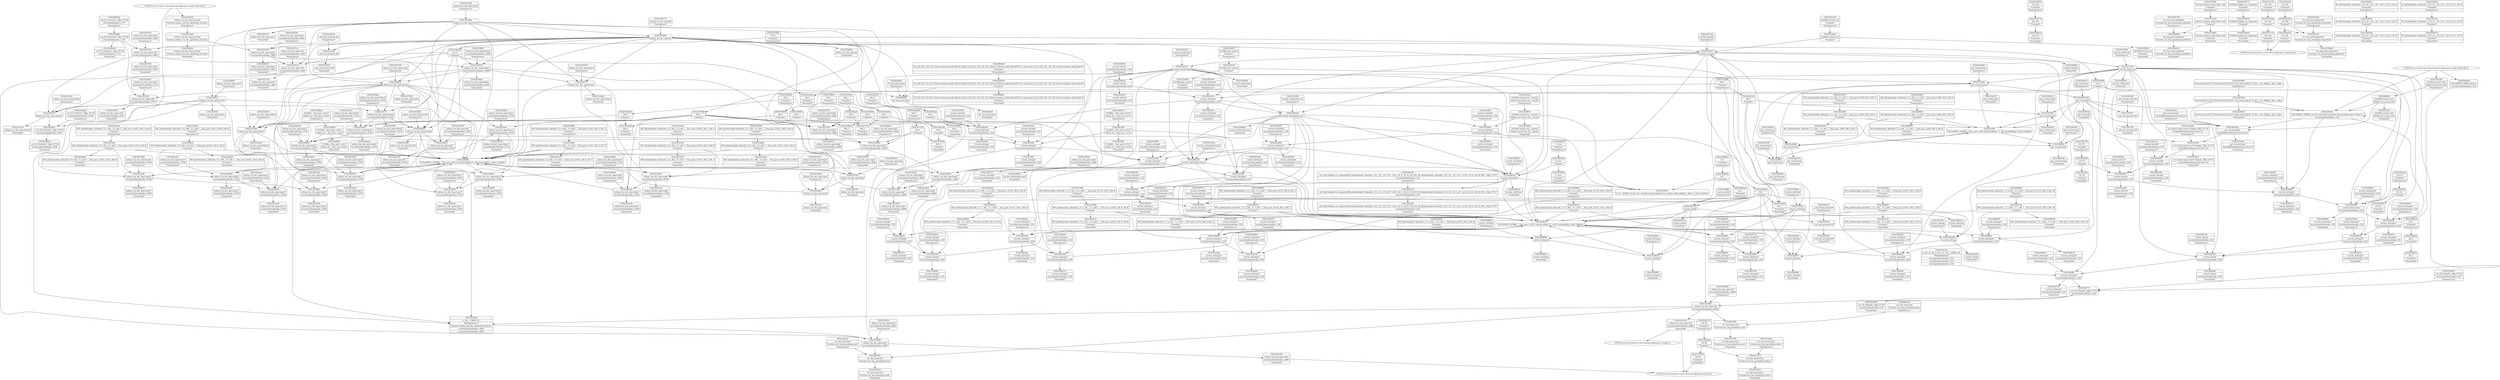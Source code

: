 digraph {
	CE0x5258620 [shape=record,shape=Mrecord,label="{CE0x5258620|selinux_tun_dev_open:tmp13|security/selinux/hooks.c,4703|*SummSource*}"]
	CE0x52556a0 [shape=record,shape=Mrecord,label="{CE0x52556a0|selinux_tun_dev_open:tobool4|security/selinux/hooks.c,4703|*SummSource*}"]
	CE0x5287340 [shape=record,shape=Mrecord,label="{CE0x5287340|current_sid:tmp18|security/selinux/hooks.c,218|*SummSink*}"]
	CE0x5251d00 [shape=record,shape=Mrecord,label="{CE0x5251d00|i64*_getelementptr_inbounds_(_9_x_i64_,_9_x_i64_*___llvm_gcov_ctr413,_i64_0,_i64_3)|*Constant*|*SummSource*}"]
	CE0x5237be0 [shape=record,shape=Mrecord,label="{CE0x5237be0|selinux_tun_dev_open:tmp7|security/selinux/hooks.c,4699|*SummSource*}"]
	CE0x523ed40 [shape=record,shape=Mrecord,label="{CE0x523ed40|selinux_tun_dev_open:tmp12|security/selinux/hooks.c,4703|*SummSink*}"]
	CE0x5255710 [shape=record,shape=Mrecord,label="{CE0x5255710|selinux_tun_dev_open:tobool4|security/selinux/hooks.c,4703}"]
	CE0x529f270 [shape=record,shape=Mrecord,label="{CE0x529f270|current_sid:tmp24|security/selinux/hooks.c,220|*SummSink*}"]
	CE0x522bc90 [shape=record,shape=Mrecord,label="{CE0x522bc90|current_sid:do.body|*SummSource*}"]
	CE0x5234870 [shape=record,shape=Mrecord,label="{CE0x5234870|_call_void_mcount()_#3|*SummSink*}"]
	CE0x522b290 [shape=record,shape=Mrecord,label="{CE0x522b290|i64_4|*Constant*}"]
	CE0x5256700 [shape=record,shape=Mrecord,label="{CE0x5256700|selinux_tun_dev_open:tmp4|security/selinux/hooks.c,4699|*SummSource*}"]
	CE0x52588f0 [shape=record,shape=Mrecord,label="{CE0x52588f0|selinux_tun_dev_open:tobool|security/selinux/hooks.c,4699|*SummSource*}"]
	CE0x529e0d0 [shape=record,shape=Mrecord,label="{CE0x529e0d0|current_sid:sid|security/selinux/hooks.c,220}"]
	CE0x52357a0 [shape=record,shape=Mrecord,label="{CE0x52357a0|selinux_tun_dev_open:call2|security/selinux/hooks.c,4697}"]
	CE0x525ed00 [shape=record,shape=Mrecord,label="{CE0x525ed00|_ret_%struct.task_struct*_%tmp4,_!dbg_!27714|./arch/x86/include/asm/current.h,14|*SummSource*}"]
	CE0x523ea80 [shape=record,shape=Mrecord,label="{CE0x523ea80|selinux_tun_dev_open:entry|*SummSource*}"]
	CE0x52483d0 [shape=record,shape=Mrecord,label="{CE0x52483d0|selinux_tun_dev_open:tmp|*SummSource*}"]
	CE0x5244930 [shape=record,shape=Mrecord,label="{CE0x5244930|i32_218|*Constant*|*SummSource*}"]
	CE0x5243ea0 [shape=record,shape=Mrecord,label="{CE0x5243ea0|selinux_tun_dev_open:tmp9|security/selinux/hooks.c,4700}"]
	CE0x523d4d0 [shape=record,shape=Mrecord,label="{CE0x523d4d0|0:_i32,_:_CMRE_0,4_|*MultipleSource*|Function::selinux_tun_dev_open&Arg::security::|security/selinux/hooks.c,4693|security/selinux/hooks.c,4697}"]
	CE0x528cb10 [shape=record,shape=Mrecord,label="{CE0x528cb10|_call_void_mcount()_#3|*SummSink*}"]
	CE0x523d020 [shape=record,shape=Mrecord,label="{CE0x523d020|i64*_getelementptr_inbounds_(_9_x_i64_,_9_x_i64_*___llvm_gcov_ctr413,_i64_0,_i64_6)|*Constant*|*SummSource*}"]
	CE0x526f840 [shape=record,shape=Mrecord,label="{CE0x526f840|avc_has_perm:auditdata|Function::avc_has_perm&Arg::auditdata::}"]
	CE0x52635c0 [shape=record,shape=Mrecord,label="{CE0x52635c0|GLOBAL:__llvm_gcov_ctr125|Global_var:__llvm_gcov_ctr125|*SummSource*}"]
	CE0x5286c90 [shape=record,shape=Mrecord,label="{CE0x5286c90|current_sid:tmp17|security/selinux/hooks.c,218|*SummSource*}"]
	CE0x526d430 [shape=record,shape=Mrecord,label="{CE0x526d430|_ret_i32_%retval.0,_!dbg_!27728|security/selinux/avc.c,775|*SummSink*}"]
	CE0x5242f70 [shape=record,shape=Mrecord,label="{CE0x5242f70|_call_void_mcount()_#3}"]
	CE0x5253510 [shape=record,shape=Mrecord,label="{CE0x5253510|selinux_tun_dev_open:tmp8|security/selinux/hooks.c,4700|*SummSink*}"]
	"CONST[source:2(external),value:2(dynamic)][purpose:{subject}][SrcIdx:1]"
	CE0x528b340 [shape=record,shape=Mrecord,label="{CE0x528b340|i1_true|*Constant*}"]
	CE0x5264a90 [shape=record,shape=Mrecord,label="{CE0x5264a90|get_current:tmp1|*SummSink*}"]
	CE0x5255b70 [shape=record,shape=Mrecord,label="{CE0x5255b70|selinux_tun_dev_open:tmp18|security/selinux/hooks.c,4708|*SummSink*}"]
	CE0x525ead0 [shape=record,shape=Mrecord,label="{CE0x525ead0|get_current:entry}"]
	CE0x5236400 [shape=record,shape=Mrecord,label="{CE0x5236400|selinux_tun_dev_open:if.then|*SummSource*}"]
	CE0x529dc90 [shape=record,shape=Mrecord,label="{CE0x529dc90|i32_1|*Constant*}"]
	CE0x5239fa0 [shape=record,shape=Mrecord,label="{CE0x5239fa0|selinux_tun_dev_open:tmp6|security/selinux/hooks.c,4699|*SummSource*}"]
	CE0x52383d0 [shape=record,shape=Mrecord,label="{CE0x52383d0|GLOBAL:lockdep_rcu_suspicious|*Constant*}"]
	CE0x525c3e0 [shape=record,shape=Mrecord,label="{CE0x525c3e0|selinux_tun_dev_open:retval.0|*SummSource*}"]
	CE0x5294e00 [shape=record,shape=Mrecord,label="{CE0x5294e00|current_sid:tmp22|security/selinux/hooks.c,218|*SummSource*}"]
	CE0x523f590 [shape=record,shape=Mrecord,label="{CE0x523f590|selinux_tun_dev_open:if.end6|*SummSink*}"]
	CE0x5249f60 [shape=record,shape=Mrecord,label="{CE0x5249f60|i1_true|*Constant*|*SummSink*}"]
	CE0x5269c70 [shape=record,shape=Mrecord,label="{CE0x5269c70|current_sid:tmp19|security/selinux/hooks.c,218|*SummSink*}"]
	CE0x52415b0 [shape=record,shape=Mrecord,label="{CE0x52415b0|selinux_tun_dev_open:if.end6|*SummSource*}"]
	CE0x5262190 [shape=record,shape=Mrecord,label="{CE0x5262190|current_sid:tobool|security/selinux/hooks.c,218}"]
	CE0x52373d0 [shape=record,shape=Mrecord,label="{CE0x52373d0|selinux_tun_dev_open:if.end|*SummSource*}"]
	CE0x52606f0 [shape=record,shape=Mrecord,label="{CE0x52606f0|i64_4|*Constant*}"]
	CE0x5235900 [shape=record,shape=Mrecord,label="{CE0x5235900|_ret_i32_%tmp24,_!dbg_!27742|security/selinux/hooks.c,220|*SummSink*}"]
	CE0x5255fa0 [shape=record,shape=Mrecord,label="{CE0x5255fa0|selinux_tun_dev_open:tmp19|security/selinux/hooks.c,4708}"]
	CE0x5254e60 [shape=record,shape=Mrecord,label="{CE0x5254e60|current_sid:tmp8|security/selinux/hooks.c,218}"]
	CE0x5261690 [shape=record,shape=Mrecord,label="{CE0x5261690|_call_void_mcount()_#3|*SummSource*}"]
	CE0x524e830 [shape=record,shape=Mrecord,label="{CE0x524e830|_ret_i32_%retval.0,_!dbg_!27734|security/selinux/hooks.c,4708}"]
	CE0x528bb20 [shape=record,shape=Mrecord,label="{CE0x528bb20|i8_1|*Constant*|*SummSource*}"]
	CE0x5243850 [shape=record,shape=Mrecord,label="{CE0x5243850|i64_1|*Constant*}"]
	CE0x5288390 [shape=record,shape=Mrecord,label="{CE0x5288390|i64*_getelementptr_inbounds_(_11_x_i64_,_11_x_i64_*___llvm_gcov_ctr125,_i64_0,_i64_6)|*Constant*|*SummSink*}"]
	CE0x526d4a0 [shape=record,shape=Mrecord,label="{CE0x526d4a0|selinux_tun_dev_open:tobool|security/selinux/hooks.c,4699|*SummSink*}"]
	CE0x5256ef0 [shape=record,shape=Mrecord,label="{CE0x5256ef0|current_sid:tmp3|*SummSource*}"]
	CE0x523c8d0 [shape=record,shape=Mrecord,label="{CE0x523c8d0|selinux_tun_dev_open:if.then5}"]
	CE0x5244770 [shape=record,shape=Mrecord,label="{CE0x5244770|_ret_i32_%tmp24,_!dbg_!27742|security/selinux/hooks.c,220}"]
	CE0x5284cd0 [shape=record,shape=Mrecord,label="{CE0x5284cd0|current_sid:land.lhs.true}"]
	CE0x5270af0 [shape=record,shape=Mrecord,label="{CE0x5270af0|%struct.common_audit_data*_null|*Constant*|*SummSource*}"]
	CE0x528a2d0 [shape=record,shape=Mrecord,label="{CE0x528a2d0|current_sid:tmp14|security/selinux/hooks.c,218}"]
	CE0x526e750 [shape=record,shape=Mrecord,label="{CE0x526e750|avc_has_perm:auditdata|Function::avc_has_perm&Arg::auditdata::|*SummSource*}"]
	CE0x52636f0 [shape=record,shape=Mrecord,label="{CE0x52636f0|GLOBAL:__llvm_gcov_ctr125|Global_var:__llvm_gcov_ctr125|*SummSink*}"]
	CE0x5247760 [shape=record,shape=Mrecord,label="{CE0x5247760|avc_has_perm:ssid|Function::avc_has_perm&Arg::ssid::|*SummSink*}"]
	CE0x5256830 [shape=record,shape=Mrecord,label="{CE0x5256830|GLOBAL:__llvm_gcov_ctr413|Global_var:__llvm_gcov_ctr413}"]
	CE0x52697e0 [shape=record,shape=Mrecord,label="{CE0x52697e0|i64*_getelementptr_inbounds_(_11_x_i64_,_11_x_i64_*___llvm_gcov_ctr125,_i64_0,_i64_10)|*Constant*}"]
	CE0x5261120 [shape=record,shape=Mrecord,label="{CE0x5261120|0:_i32,_4:_i32,_8:_i32,_12:_i32,_:_CMRE_4,8_|*MultipleSource*|security/selinux/hooks.c,218|security/selinux/hooks.c,218|security/selinux/hooks.c,220}"]
	CE0x523b4f0 [shape=record,shape=Mrecord,label="{CE0x523b4f0|selinux_tun_dev_open:tmp16|security/selinux/hooks.c,4705|*SummSink*}"]
	CE0x67f68c0 [shape=record,shape=Mrecord,label="{CE0x67f68c0|i64_5|*Constant*|*SummSource*}"]
	CE0x5239bb0 [shape=record,shape=Mrecord,label="{CE0x5239bb0|current_sid:entry|*SummSink*}"]
	CE0x5264340 [shape=record,shape=Mrecord,label="{CE0x5264340|get_current:tmp2|*SummSink*}"]
	CE0x52595e0 [shape=record,shape=Mrecord,label="{CE0x52595e0|selinux_tun_dev_open:sid7|security/selinux/hooks.c,4705}"]
	CE0x5239ec0 [shape=record,shape=Mrecord,label="{CE0x5239ec0|selinux_tun_dev_open:tmp5|security/selinux/hooks.c,4699|*SummSink*}"]
	CE0x526b300 [shape=record,shape=Mrecord,label="{CE0x526b300|selinux_tun_dev_open:tmp2|security/selinux/hooks.c,4693|*SummSource*}"]
	CE0x5251fe0 [shape=record,shape=Mrecord,label="{CE0x5251fe0|i32_256|*Constant*|*SummSource*}"]
	CE0x5253e40 [shape=record,shape=Mrecord,label="{CE0x5253e40|current_sid:tmp9|security/selinux/hooks.c,218}"]
	CE0x5261830 [shape=record,shape=Mrecord,label="{CE0x5261830|get_current:tmp4|./arch/x86/include/asm/current.h,14}"]
	CE0x525ff30 [shape=record,shape=Mrecord,label="{CE0x525ff30|current_sid:tmp5|security/selinux/hooks.c,218|*SummSink*}"]
	CE0x528d300 [shape=record,shape=Mrecord,label="{CE0x528d300|i64*_getelementptr_inbounds_(_11_x_i64_,_11_x_i64_*___llvm_gcov_ctr125,_i64_0,_i64_0)|*Constant*}"]
	CE0x528ca10 [shape=record,shape=Mrecord,label="{CE0x528ca10|_call_void_mcount()_#3|*SummSource*}"]
	CE0x526a980 [shape=record,shape=Mrecord,label="{CE0x526a980|current_sid:tmp16|security/selinux/hooks.c,218|*SummSource*}"]
	CE0x5271c70 [shape=record,shape=Mrecord,label="{CE0x5271c70|i32_128|*Constant*|*SummSink*}"]
	CE0x5253580 [shape=record,shape=Mrecord,label="{CE0x5253580|selinux_tun_dev_open:call3|security/selinux/hooks.c,4701}"]
	CE0x5284b90 [shape=record,shape=Mrecord,label="{CE0x5284b90|current_sid:land.lhs.true|*SummSink*}"]
	CE0x52406b0 [shape=record,shape=Mrecord,label="{CE0x52406b0|i64*_getelementptr_inbounds_(_11_x_i64_,_11_x_i64_*___llvm_gcov_ctr125,_i64_0,_i64_9)|*Constant*|*SummSource*}"]
	CE0x5269910 [shape=record,shape=Mrecord,label="{CE0x5269910|current_sid:tmp19|security/selinux/hooks.c,218|*SummSource*}"]
	CE0x5264670 [shape=record,shape=Mrecord,label="{CE0x5264670|current_sid:if.then|*SummSink*}"]
	CE0x526a080 [shape=record,shape=Mrecord,label="{CE0x526a080|current_sid:call4|security/selinux/hooks.c,218}"]
	CE0x52642d0 [shape=record,shape=Mrecord,label="{CE0x52642d0|get_current:tmp2|*SummSource*}"]
	CE0x5255060 [shape=record,shape=Mrecord,label="{CE0x5255060|selinux_tun_dev_open:tmp5|security/selinux/hooks.c,4699}"]
	CE0x52859a0 [shape=record,shape=Mrecord,label="{CE0x52859a0|i64_3|*Constant*}"]
	CE0x5271c00 [shape=record,shape=Mrecord,label="{CE0x5271c00|i32_128|*Constant*|*SummSource*}"]
	CE0x5254150 [shape=record,shape=Mrecord,label="{CE0x5254150|current_sid:tmp9|security/selinux/hooks.c,218|*SummSink*}"]
	CE0x52419b0 [shape=record,shape=Mrecord,label="{CE0x52419b0|selinux_tun_dev_open:tmp14|security/selinux/hooks.c,4704}"]
	CE0x5269e60 [shape=record,shape=Mrecord,label="{CE0x5269e60|current_sid:tmp20|security/selinux/hooks.c,218|*SummSource*}"]
	CE0x52a0fe0 [shape=record,shape=Mrecord,label="{CE0x52a0fe0|i64*_getelementptr_inbounds_(_2_x_i64_,_2_x_i64_*___llvm_gcov_ctr98,_i64_0,_i64_1)|*Constant*|*SummSink*}"]
	CE0x5238da0 [shape=record,shape=Mrecord,label="{CE0x5238da0|i64*_getelementptr_inbounds_(_11_x_i64_,_11_x_i64_*___llvm_gcov_ctr125,_i64_0,_i64_6)|*Constant*}"]
	CE0x522ccc0 [shape=record,shape=Mrecord,label="{CE0x522ccc0|selinux_tun_dev_open:tmp1|*SummSink*}"]
	CE0x5276440 [shape=record,shape=Mrecord,label="{CE0x5276440|current_sid:if.end|*SummSource*}"]
	CE0x5244f70 [shape=record,shape=Mrecord,label="{CE0x5244f70|i8*_getelementptr_inbounds_(_45_x_i8_,_45_x_i8_*_.str12,_i32_0,_i32_0)|*Constant*}"]
	CE0x5250370 [shape=record,shape=Mrecord,label="{CE0x5250370|GLOBAL:lockdep_rcu_suspicious|*Constant*|*SummSource*}"]
	CE0x5293850 [shape=record,shape=Mrecord,label="{CE0x5293850|current_sid:cred|security/selinux/hooks.c,218}"]
	CE0x5237480 [shape=record,shape=Mrecord,label="{CE0x5237480|i64_1|*Constant*}"]
	CE0x4b2f150 [shape=record,shape=Mrecord,label="{CE0x4b2f150|avc_has_perm:ssid|Function::avc_has_perm&Arg::ssid::|*SummSource*}"]
	CE0x5261c50 [shape=record,shape=Mrecord,label="{CE0x5261c50|selinux_tun_dev_open:tmp15|security/selinux/hooks.c,4704|*SummSink*}"]
	CE0x5232b40 [shape=record,shape=Mrecord,label="{CE0x5232b40|GLOBAL:current_sid|*Constant*}"]
	CE0x5256f90 [shape=record,shape=Mrecord,label="{CE0x5256f90|current_sid:tmp3|*SummSink*}"]
	CE0x5235640 [shape=record,shape=Mrecord,label="{CE0x5235640|selinux_tun_dev_open:bb}"]
	CE0x5241a20 [shape=record,shape=Mrecord,label="{CE0x5241a20|selinux_tun_dev_open:tmp14|security/selinux/hooks.c,4704|*SummSource*}"]
	CE0x526a7d0 [shape=record,shape=Mrecord,label="{CE0x526a7d0|current_sid:tmp16|security/selinux/hooks.c,218}"]
	CE0x52899e0 [shape=record,shape=Mrecord,label="{CE0x52899e0|i64*_getelementptr_inbounds_(_11_x_i64_,_11_x_i64_*___llvm_gcov_ctr125,_i64_0,_i64_1)|*Constant*|*SummSink*}"]
	CE0x52842d0 [shape=record,shape=Mrecord,label="{CE0x52842d0|current_sid:tmp4|security/selinux/hooks.c,218}"]
	CE0x5259320 [shape=record,shape=Mrecord,label="{CE0x5259320|selinux_tun_dev_open:tmp17|security/selinux/hooks.c,4705|*SummSink*}"]
	CE0x529eff0 [shape=record,shape=Mrecord,label="{CE0x529eff0|current_sid:tmp24|security/selinux/hooks.c,220}"]
	CE0x5254080 [shape=record,shape=Mrecord,label="{CE0x5254080|current_sid:tmp9|security/selinux/hooks.c,218|*SummSource*}"]
	CE0x523b480 [shape=record,shape=Mrecord,label="{CE0x523b480|selinux_tun_dev_open:tmp16|security/selinux/hooks.c,4705|*SummSource*}"]
	CE0x5243930 [shape=record,shape=Mrecord,label="{CE0x5243930|current_sid:tmp1|*SummSource*}"]
	CE0x525f5a0 [shape=record,shape=Mrecord,label="{CE0x525f5a0|current_sid:tmp12|security/selinux/hooks.c,218}"]
	CE0x528c120 [shape=record,shape=Mrecord,label="{CE0x528c120|i8*_getelementptr_inbounds_(_25_x_i8_,_25_x_i8_*_.str3,_i32_0,_i32_0)|*Constant*}"]
	CE0x52946e0 [shape=record,shape=Mrecord,label="{CE0x52946e0|COLLAPSED:_CMRE:_elem_0::|security/selinux/hooks.c,218}"]
	CE0x5295290 [shape=record,shape=Mrecord,label="{CE0x5295290|current_sid:tmp23|security/selinux/hooks.c,218|*SummSource*}"]
	CE0x5286d00 [shape=record,shape=Mrecord,label="{CE0x5286d00|current_sid:tmp17|security/selinux/hooks.c,218|*SummSink*}"]
	CE0x5285a10 [shape=record,shape=Mrecord,label="{CE0x5285a10|i64_3|*Constant*|*SummSource*}"]
	CE0x52832f0 [shape=record,shape=Mrecord,label="{CE0x52832f0|current_sid:tmp7|security/selinux/hooks.c,218}"]
	CE0x5243600 [shape=record,shape=Mrecord,label="{CE0x5243600|%struct.task_struct*_(%struct.task_struct**)*_asm_movq_%gs:$_1:P_,$0_,_r,im,_dirflag_,_fpsr_,_flags_|*SummSource*}"]
	CE0x5258d50 [shape=record,shape=Mrecord,label="{CE0x5258d50|current_sid:do.body|*SummSink*}"]
	CE0x52476f0 [shape=record,shape=Mrecord,label="{CE0x52476f0|avc_has_perm:ssid|Function::avc_has_perm&Arg::ssid::}"]
	CE0x523aad0 [shape=record,shape=Mrecord,label="{CE0x523aad0|i64*_getelementptr_inbounds_(_9_x_i64_,_9_x_i64_*___llvm_gcov_ctr413,_i64_0,_i64_8)|*Constant*|*SummSink*}"]
	CE0x5237a50 [shape=record,shape=Mrecord,label="{CE0x5237a50|selinux_tun_dev_open:tmp4|security/selinux/hooks.c,4699}"]
	CE0x524f1a0 [shape=record,shape=Mrecord,label="{CE0x524f1a0|avc_has_perm:tsid|Function::avc_has_perm&Arg::tsid::|*SummSource*}"]
	CE0x523c0b0 [shape=record,shape=Mrecord,label="{CE0x523c0b0|current_sid:tmp15|security/selinux/hooks.c,218|*SummSink*}"]
	CE0x529f0e0 [shape=record,shape=Mrecord,label="{CE0x529f0e0|current_sid:tmp24|security/selinux/hooks.c,220|*SummSource*}"]
	CE0x523ba40 [shape=record,shape=Mrecord,label="{CE0x523ba40|selinux_tun_dev_open:call3|security/selinux/hooks.c,4701|*SummSource*}"]
	CE0x5293f50 [shape=record,shape=Mrecord,label="{CE0x5293f50|current_sid:tmp21|security/selinux/hooks.c,218|*SummSource*}"]
	CE0x5240840 [shape=record,shape=Mrecord,label="{CE0x5240840|i64*_getelementptr_inbounds_(_11_x_i64_,_11_x_i64_*___llvm_gcov_ctr125,_i64_0,_i64_9)|*Constant*|*SummSink*}"]
	CE0x525fdc0 [shape=record,shape=Mrecord,label="{CE0x525fdc0|current_sid:tmp6|security/selinux/hooks.c,218}"]
	CE0x5269c00 [shape=record,shape=Mrecord,label="{CE0x5269c00|i64*_getelementptr_inbounds_(_11_x_i64_,_11_x_i64_*___llvm_gcov_ctr125,_i64_0,_i64_10)|*Constant*|*SummSink*}"]
	CE0x525ef40 [shape=record,shape=Mrecord,label="{CE0x525ef40|_ret_%struct.task_struct*_%tmp4,_!dbg_!27714|./arch/x86/include/asm/current.h,14}"]
	CE0x528a0a0 [shape=record,shape=Mrecord,label="{CE0x528a0a0|current_sid:tmp13|security/selinux/hooks.c,218|*SummSink*}"]
	CE0x522ca00 [shape=record,shape=Mrecord,label="{CE0x522ca00|selinux_tun_dev_open:tmp3|security/selinux/hooks.c,4697|*SummSink*}"]
	CE0x523bab0 [shape=record,shape=Mrecord,label="{CE0x523bab0|i32_256|*Constant*}"]
	CE0x52885c0 [shape=record,shape=Mrecord,label="{CE0x52885c0|GLOBAL:current_task|Global_var:current_task}"]
	CE0x52551b0 [shape=record,shape=Mrecord,label="{CE0x52551b0|i64*_getelementptr_inbounds_(_9_x_i64_,_9_x_i64_*___llvm_gcov_ctr413,_i64_0,_i64_3)|*Constant*}"]
	CE0x5238770 [shape=record,shape=Mrecord,label="{CE0x5238770|_call_void_lockdep_rcu_suspicious(i8*_getelementptr_inbounds_(_25_x_i8_,_25_x_i8_*_.str3,_i32_0,_i32_0),_i32_218,_i8*_getelementptr_inbounds_(_45_x_i8_,_45_x_i8_*_.str12,_i32_0,_i32_0))_#10,_!dbg_!27727|security/selinux/hooks.c,218}"]
	CE0x524f210 [shape=record,shape=Mrecord,label="{CE0x524f210|avc_has_perm:tsid|Function::avc_has_perm&Arg::tsid::|*SummSink*}"]
	CE0x5236610 [shape=record,shape=Mrecord,label="{CE0x5236610|selinux_tun_dev_open:security|Function::selinux_tun_dev_open&Arg::security::|*SummSource*}"]
	CE0x5235460 [shape=record,shape=Mrecord,label="{CE0x5235460|i64*_getelementptr_inbounds_(_9_x_i64_,_9_x_i64_*___llvm_gcov_ctr413,_i64_0,_i64_0)|*Constant*|*SummSource*}"]
	CE0x5253320 [shape=record,shape=Mrecord,label="{CE0x5253320|selinux_tun_dev_open:tmp8|security/selinux/hooks.c,4700|*SummSource*}"]
	CE0x5252e50 [shape=record,shape=Mrecord,label="{CE0x5252e50|i32_256|*Constant*|*SummSink*}"]
	CE0x5294f70 [shape=record,shape=Mrecord,label="{CE0x5294f70|current_sid:tmp23|security/selinux/hooks.c,218}"]
	CE0x52888b0 [shape=record,shape=Mrecord,label="{CE0x52888b0|current_sid:tmp2|*SummSource*}"]
	CE0x5237320 [shape=record,shape=Mrecord,label="{CE0x5237320|current_sid:entry|*SummSource*}"]
	CE0x524bd10 [shape=record,shape=Mrecord,label="{CE0x524bd10|selinux_tun_dev_open:tmp11|security/selinux/hooks.c,4703}"]
	CE0x5237830 [shape=record,shape=Mrecord,label="{CE0x5237830|i64_2|*Constant*|*SummSource*}"]
	CE0x523ec00 [shape=record,shape=Mrecord,label="{CE0x523ec00|selinux_tun_dev_open:tmp12|security/selinux/hooks.c,4703|*SummSource*}"]
	CE0x52504b0 [shape=record,shape=Mrecord,label="{CE0x52504b0|i8*_getelementptr_inbounds_(_25_x_i8_,_25_x_i8_*_.str3,_i32_0,_i32_0)|*Constant*|*SummSource*}"]
	CE0x528c190 [shape=record,shape=Mrecord,label="{CE0x528c190|_call_void_lockdep_rcu_suspicious(i8*_getelementptr_inbounds_(_25_x_i8_,_25_x_i8_*_.str3,_i32_0,_i32_0),_i32_218,_i8*_getelementptr_inbounds_(_45_x_i8_,_45_x_i8_*_.str12,_i32_0,_i32_0))_#10,_!dbg_!27727|security/selinux/hooks.c,218|*SummSource*}"]
	CE0x5284260 [shape=record,shape=Mrecord,label="{CE0x5284260|i64_2|*Constant*}"]
	CE0x52942e0 [shape=record,shape=Mrecord,label="{CE0x52942e0|i32_22|*Constant*|*SummSource*}"]
	CE0x5245e50 [shape=record,shape=Mrecord,label="{CE0x5245e50|selinux_tun_dev_open:tmp11|security/selinux/hooks.c,4703|*SummSource*}"]
	CE0x5257960 [shape=record,shape=Mrecord,label="{CE0x5257960|i64*_getelementptr_inbounds_(_11_x_i64_,_11_x_i64_*___llvm_gcov_ctr125,_i64_0,_i64_8)|*Constant*}"]
	CE0x528bca0 [shape=record,shape=Mrecord,label="{CE0x528bca0|i8_1|*Constant*|*SummSink*}"]
	CE0x52613b0 [shape=record,shape=Mrecord,label="{CE0x52613b0|get_current:bb}"]
	CE0x5257d70 [shape=record,shape=Mrecord,label="{CE0x5257d70|i64*_getelementptr_inbounds_(_9_x_i64_,_9_x_i64_*___llvm_gcov_ctr413,_i64_0,_i64_3)|*Constant*|*SummSink*}"]
	CE0x525f710 [shape=record,shape=Mrecord,label="{CE0x525f710|current_sid:tmp12|security/selinux/hooks.c,218|*SummSource*}"]
	CE0x4b2f0e0 [shape=record,shape=Mrecord,label="{CE0x4b2f0e0|avc_has_perm:entry|*SummSource*}"]
	CE0x5246150 [shape=record,shape=Mrecord,label="{CE0x5246150|selinux_tun_dev_open:tmp12|security/selinux/hooks.c,4703}"]
	CE0x5253f90 [shape=record,shape=Mrecord,label="{CE0x5253f90|current_sid:tmp10|security/selinux/hooks.c,218}"]
	CE0x5237910 [shape=record,shape=Mrecord,label="{CE0x5237910|i64_0|*Constant*}"]
	CE0x6f09e80 [shape=record,shape=Mrecord,label="{CE0x6f09e80|i32_(i32,_i32,_i16,_i32,_%struct.common_audit_data*)*_bitcast_(i32_(i32,_i32,_i16,_i32,_%struct.common_audit_data.495*)*_avc_has_perm_to_i32_(i32,_i32,_i16,_i32,_%struct.common_audit_data*)*)|*Constant*|*SummSource*}"]
	CE0x5251a80 [shape=record,shape=Mrecord,label="{CE0x5251a80|selinux_tun_dev_open:tmp7|security/selinux/hooks.c,4699}"]
	CE0x5262d50 [shape=record,shape=Mrecord,label="{CE0x5262d50|current_sid:tobool1|security/selinux/hooks.c,218|*SummSource*}"]
	"CONST[source:1(input),value:2(dynamic)][purpose:{object}][SrcIdx:0]"
	CE0x5239650 [shape=record,shape=Mrecord,label="{CE0x5239650|selinux_tun_dev_open:bb|*SummSink*}"]
	CE0x5295410 [shape=record,shape=Mrecord,label="{CE0x5295410|current_sid:tmp23|security/selinux/hooks.c,218|*SummSink*}"]
	CE0x524f4e0 [shape=record,shape=Mrecord,label="{CE0x524f4e0|selinux_tun_dev_open:tmp5|security/selinux/hooks.c,4699|*SummSource*}"]
	CE0x52948c0 [shape=record,shape=Mrecord,label="{CE0x52948c0|current_sid:security|security/selinux/hooks.c,218|*SummSource*}"]
	CE0x5240b20 [shape=record,shape=Mrecord,label="{CE0x5240b20|GLOBAL:__llvm_gcov_ctr413|Global_var:__llvm_gcov_ctr413|*SummSink*}"]
	CE0x5264040 [shape=record,shape=Mrecord,label="{CE0x5264040|current_sid:tmp|*SummSink*}"]
	CE0x52579d0 [shape=record,shape=Mrecord,label="{CE0x52579d0|i64*_getelementptr_inbounds_(_11_x_i64_,_11_x_i64_*___llvm_gcov_ctr125,_i64_0,_i64_8)|*Constant*|*SummSource*}"]
	CE0x5283170 [shape=record,shape=Mrecord,label="{CE0x5283170|current_sid:tmp6|security/selinux/hooks.c,218|*SummSink*}"]
	CE0x5275380 [shape=record,shape=Mrecord,label="{CE0x5275380|current_sid:do.end|*SummSource*}"]
	CE0x5288840 [shape=record,shape=Mrecord,label="{CE0x5288840|current_sid:tmp2}"]
	CE0x5242850 [shape=record,shape=Mrecord,label="{CE0x5242850|get_current:tmp1}"]
	CE0x52408b0 [shape=record,shape=Mrecord,label="{CE0x52408b0|current_sid:tmp17|security/selinux/hooks.c,218}"]
	CE0x52893a0 [shape=record,shape=Mrecord,label="{CE0x52893a0|current_sid:tmp13|security/selinux/hooks.c,218|*SummSource*}"]
	CE0x5240a50 [shape=record,shape=Mrecord,label="{CE0x5240a50|i32_(i32,_i32,_i16,_i32,_%struct.common_audit_data*)*_bitcast_(i32_(i32,_i32,_i16,_i32,_%struct.common_audit_data.495*)*_avc_has_perm_to_i32_(i32,_i32,_i16,_i32,_%struct.common_audit_data*)*)|*Constant*}"]
	CE0x529f420 [shape=record,shape=Mrecord,label="{CE0x529f420|get_current:bb|*SummSource*}"]
	CE0x5284910 [shape=record,shape=Mrecord,label="{CE0x5284910|current_sid:if.then|*SummSource*}"]
	CE0x524fd50 [shape=record,shape=Mrecord,label="{CE0x524fd50|selinux_tun_dev_open:security|Function::selinux_tun_dev_open&Arg::security::|*SummSink*}"]
	CE0x5237060 [shape=record,shape=Mrecord,label="{CE0x5237060|selinux_tun_dev_open:if.end|*SummSink*}"]
	CE0x5285760 [shape=record,shape=Mrecord,label="{CE0x5285760|current_sid:tobool|security/selinux/hooks.c,218|*SummSource*}"]
	CE0x5288550 [shape=record,shape=Mrecord,label="{CE0x5288550|%struct.task_struct*_(%struct.task_struct**)*_asm_movq_%gs:$_1:P_,$0_,_r,im,_dirflag_,_fpsr_,_flags_|*SummSink*}"]
	CE0x52361f0 [shape=record,shape=Mrecord,label="{CE0x52361f0|selinux_tun_dev_open:tmp|*SummSink*}"]
	CE0x5285260 [shape=record,shape=Mrecord,label="{CE0x5285260|current_sid:tmp11|security/selinux/hooks.c,218|*SummSource*}"]
	CE0x526aff0 [shape=record,shape=Mrecord,label="{CE0x526aff0|current_sid:bb|*SummSource*}"]
	CE0x522b3d0 [shape=record,shape=Mrecord,label="{CE0x522b3d0|i64_4|*Constant*|*SummSink*}"]
	CE0x5241e50 [shape=record,shape=Mrecord,label="{CE0x5241e50|GLOBAL:current_sid|*Constant*|*SummSource*}"]
	CE0x524aa30 [shape=record,shape=Mrecord,label="{CE0x524aa30|GLOBAL:current_task|Global_var:current_task|*SummSink*}"]
	CE0x5285000 [shape=record,shape=Mrecord,label="{CE0x5285000|current_sid:tmp11|security/selinux/hooks.c,218}"]
	CE0x5286f90 [shape=record,shape=Mrecord,label="{CE0x5286f90|current_sid:tmp18|security/selinux/hooks.c,218}"]
	CE0x5252bc0 [shape=record,shape=Mrecord,label="{CE0x5252bc0|selinux_tun_dev_open:tmp15|security/selinux/hooks.c,4704}"]
	CE0x523def0 [shape=record,shape=Mrecord,label="{CE0x523def0|i64*_getelementptr_inbounds_(_9_x_i64_,_9_x_i64_*___llvm_gcov_ctr413,_i64_0,_i64_7)|*Constant*}"]
	CE0x5261ae0 [shape=record,shape=Mrecord,label="{CE0x5261ae0|selinux_tun_dev_open:tmp15|security/selinux/hooks.c,4704|*SummSource*}"]
	CE0x524e3e0 [shape=record,shape=Mrecord,label="{CE0x524e3e0|selinux_tun_dev_open:tmp19|security/selinux/hooks.c,4708|*SummSource*}"]
	CE0x52438c0 [shape=record,shape=Mrecord,label="{CE0x52438c0|current_sid:tmp1}"]
	CE0x525c4a0 [shape=record,shape=Mrecord,label="{CE0x525c4a0|i64*_getelementptr_inbounds_(_9_x_i64_,_9_x_i64_*___llvm_gcov_ctr413,_i64_0,_i64_8)|*Constant*}"]
	CE0x524fb00 [shape=record,shape=Mrecord,label="{CE0x524fb00|selinux_tun_dev_open:return|*SummSource*}"]
	CE0x5258be0 [shape=record,shape=Mrecord,label="{CE0x5258be0|_ret_i32_%retval.0,_!dbg_!27734|security/selinux/hooks.c,4708|*SummSink*}"]
	CE0x5255780 [shape=record,shape=Mrecord,label="{CE0x5255780|selinux_tun_dev_open:tobool4|security/selinux/hooks.c,4703|*SummSink*}"]
	CE0x522b960 [shape=record,shape=Mrecord,label="{CE0x522b960|current_sid:land.lhs.true2|*SummSink*}"]
	CE0x5260e80 [shape=record,shape=Mrecord,label="{CE0x5260e80|current_sid:sid|security/selinux/hooks.c,220|*SummSink*}"]
	CE0x523f3c0 [shape=record,shape=Mrecord,label="{CE0x523f3c0|selinux_tun_dev_open:tmp17|security/selinux/hooks.c,4705|*SummSource*}"]
	CE0x52741c0 [shape=record,shape=Mrecord,label="{CE0x52741c0|avc_has_perm:tclass|Function::avc_has_perm&Arg::tclass::}"]
	CE0x5263dd0 [shape=record,shape=Mrecord,label="{CE0x5263dd0|current_sid:tmp}"]
	CE0x524e550 [shape=record,shape=Mrecord,label="{CE0x524e550|selinux_tun_dev_open:tmp19|security/selinux/hooks.c,4708|*SummSink*}"]
	CE0x5255a90 [shape=record,shape=Mrecord,label="{CE0x5255a90|selinux_tun_dev_open:tmp18|security/selinux/hooks.c,4708}"]
	CE0x523a490 [shape=record,shape=Mrecord,label="{CE0x523a490|current_sid:tmp8|security/selinux/hooks.c,218|*SummSource*}"]
	CE0x522b4b0 [shape=record,shape=Mrecord,label="{CE0x522b4b0|selinux_tun_dev_open:tmp10|security/selinux/hooks.c,4703}"]
	CE0x5269490 [shape=record,shape=Mrecord,label="{CE0x5269490|current_sid:tmp19|security/selinux/hooks.c,218}"]
	CE0x524a070 [shape=record,shape=Mrecord,label="{CE0x524a070|i64*_getelementptr_inbounds_(_11_x_i64_,_11_x_i64_*___llvm_gcov_ctr125,_i64_0,_i64_8)|*Constant*|*SummSink*}"]
	CE0x5262b90 [shape=record,shape=Mrecord,label="{CE0x5262b90|current_sid:tmp8|security/selinux/hooks.c,218|*SummSink*}"]
	CE0x5294960 [shape=record,shape=Mrecord,label="{CE0x5294960|current_sid:security|security/selinux/hooks.c,218|*SummSink*}"]
	CE0x524a790 [shape=record,shape=Mrecord,label="{CE0x524a790|GLOBAL:current_task|Global_var:current_task|*SummSource*}"]
	"CONST[source:0(mediator),value:0(static)][purpose:{operation}]"
	CE0x522d030 [shape=record,shape=Mrecord,label="{CE0x522d030|selinux_tun_dev_open:if.end6}"]
	CE0x5234f20 [shape=record,shape=Mrecord,label="{CE0x5234f20|selinux_tun_dev_open:tmp3|security/selinux/hooks.c,4697|*SummSource*}"]
	CE0x52633b0 [shape=record,shape=Mrecord,label="{CE0x52633b0|GLOBAL:__llvm_gcov_ctr125|Global_var:__llvm_gcov_ctr125}"]
	CE0x522cab0 [shape=record,shape=Mrecord,label="{CE0x522cab0|_call_void_mcount()_#3}"]
	CE0x5259c80 [shape=record,shape=Mrecord,label="{CE0x5259c80|COLLAPSED:_GCMRE___llvm_gcov_ctr125_internal_global_11_x_i64_zeroinitializer:_elem_0:default:}"]
	CE0x5295070 [shape=record,shape=Mrecord,label="{CE0x5295070|current_sid:tmp22|security/selinux/hooks.c,218|*SummSink*}"]
	CE0x6f09fb0 [shape=record,shape=Mrecord,label="{CE0x6f09fb0|avc_has_perm:entry}"]
	CE0x5258730 [shape=record,shape=Mrecord,label="{CE0x5258730|selinux_tun_dev_open:tmp13|security/selinux/hooks.c,4703|*SummSink*}"]
	CE0x5242e30 [shape=record,shape=Mrecord,label="{CE0x5242e30|get_current:tmp3|*SummSource*}"]
	CE0x5245c70 [shape=record,shape=Mrecord,label="{CE0x5245c70|i16_49|*Constant*|*SummSource*}"]
	CE0x5283c30 [shape=record,shape=Mrecord,label="{CE0x5283c30|current_sid:tmp10|security/selinux/hooks.c,218|*SummSink*}"]
	CE0x5235e80 [shape=record,shape=Mrecord,label="{CE0x5235e80|selinux_tun_dev_open:security|Function::selinux_tun_dev_open&Arg::security::}"]
	CE0x5239dc0 [shape=record,shape=Mrecord,label="{CE0x5239dc0|_ret_i32_%tmp24,_!dbg_!27742|security/selinux/hooks.c,220|*SummSource*}"]
	CE0x5283400 [shape=record,shape=Mrecord,label="{CE0x5283400|current_sid:tmp7|security/selinux/hooks.c,218|*SummSource*}"]
	CE0x5242ed0 [shape=record,shape=Mrecord,label="{CE0x5242ed0|get_current:tmp3|*SummSink*}"]
	CE0x5293a60 [shape=record,shape=Mrecord,label="{CE0x5293a60|current_sid:cred|security/selinux/hooks.c,218|*SummSink*}"]
	CE0x5236e50 [shape=record,shape=Mrecord,label="{CE0x5236e50|_call_void_mcount()_#3|*SummSource*}"]
	CE0x5257050 [shape=record,shape=Mrecord,label="{CE0x5257050|_call_void_mcount()_#3}"]
	CE0x5262ed0 [shape=record,shape=Mrecord,label="{CE0x5262ed0|current_sid:tobool1|security/selinux/hooks.c,218|*SummSink*}"]
	CE0x52427e0 [shape=record,shape=Mrecord,label="{CE0x52427e0|i64_1|*Constant*}"]
	CE0x5241bb0 [shape=record,shape=Mrecord,label="{CE0x5241bb0|i64_1|*Constant*|*SummSink*}"]
	CE0x528a8c0 [shape=record,shape=Mrecord,label="{CE0x528a8c0|i64*_getelementptr_inbounds_(_11_x_i64_,_11_x_i64_*___llvm_gcov_ctr125,_i64_0,_i64_1)|*Constant*}"]
	CE0x52422e0 [shape=record,shape=Mrecord,label="{CE0x52422e0|i32_0|*Constant*|*SummSink*}"]
	CE0x52a1840 [shape=record,shape=Mrecord,label="{CE0x52a1840|get_current:tmp4|./arch/x86/include/asm/current.h,14|*SummSource*}"]
	CE0x5254c00 [shape=record,shape=Mrecord,label="{CE0x5254c00|GLOBAL:current_sid.__warned|Global_var:current_sid.__warned|*SummSource*}"]
	CE0x526d5a0 [shape=record,shape=Mrecord,label="{CE0x526d5a0|_ret_i32_%retval.0,_!dbg_!27728|security/selinux/avc.c,775|*SummSource*}"]
	CE0x5270b60 [shape=record,shape=Mrecord,label="{CE0x5270b60|%struct.common_audit_data*_null|*Constant*|*SummSink*}"]
	CE0x523f2b0 [shape=record,shape=Mrecord,label="{CE0x523f2b0|selinux_tun_dev_open:tmp17|security/selinux/hooks.c,4705}"]
	CE0x529df70 [shape=record,shape=Mrecord,label="{CE0x529df70|i32_1|*Constant*|*SummSink*}"]
	CE0x5259750 [shape=record,shape=Mrecord,label="{CE0x5259750|selinux_tun_dev_open:sid7|security/selinux/hooks.c,4705|*SummSource*}"]
	CE0x5246d20 [shape=record,shape=Mrecord,label="{CE0x5246d20|current_sid:tmp6|security/selinux/hooks.c,218|*SummSource*}"]
	CE0x5294850 [shape=record,shape=Mrecord,label="{CE0x5294850|current_sid:security|security/selinux/hooks.c,218}"]
	CE0x5283ab0 [shape=record,shape=Mrecord,label="{CE0x5283ab0|current_sid:tmp10|security/selinux/hooks.c,218|*SummSource*}"]
	CE0x522b440 [shape=record,shape=Mrecord,label="{CE0x522b440|i64_4|*Constant*|*SummSource*}"]
	CE0x522bb10 [shape=record,shape=Mrecord,label="{CE0x522bb10|current_sid:do.body}"]
	CE0x5294170 [shape=record,shape=Mrecord,label="{CE0x5294170|current_sid:tmp21|security/selinux/hooks.c,218|*SummSink*}"]
	CE0x5294080 [shape=record,shape=Mrecord,label="{CE0x5294080|i32_22|*Constant*}"]
	CE0x5241de0 [shape=record,shape=Mrecord,label="{CE0x5241de0|selinux_tun_dev_open:call|security/selinux/hooks.c,4694|*SummSink*}"]
	CE0x5272ea0 [shape=record,shape=Mrecord,label="{CE0x5272ea0|avc_has_perm:tclass|Function::avc_has_perm&Arg::tclass::|*SummSource*}"]
	CE0x5248f40 [shape=record,shape=Mrecord,label="{CE0x5248f40|current_sid:tmp7|security/selinux/hooks.c,218|*SummSink*}"]
	CE0x5262990 [shape=record,shape=Mrecord,label="{CE0x5262990|get_current:tmp3}"]
	CE0x528b950 [shape=record,shape=Mrecord,label="{CE0x528b950|i8_1|*Constant*}"]
	CE0x523e700 [shape=record,shape=Mrecord,label="{CE0x523e700|selinux_tun_dev_open:tmp2|security/selinux/hooks.c,4693}"]
	CE0x526a5c0 [shape=record,shape=Mrecord,label="{CE0x526a5c0|GLOBAL:get_current|*Constant*}"]
	CE0x5233700 [shape=record,shape=Mrecord,label="{CE0x5233700|selinux_tun_dev_open:tmp}"]
	CE0x528d230 [shape=record,shape=Mrecord,label="{CE0x528d230|current_sid:do.end|*SummSink*}"]
	CE0x528b3b0 [shape=record,shape=Mrecord,label="{CE0x528b3b0|i1_true|*Constant*|*SummSource*}"]
	CE0x52430f0 [shape=record,shape=Mrecord,label="{CE0x52430f0|i32_0|*Constant*}"]
	CE0x5289880 [shape=record,shape=Mrecord,label="{CE0x5289880|i64*_getelementptr_inbounds_(_11_x_i64_,_11_x_i64_*___llvm_gcov_ctr125,_i64_0,_i64_1)|*Constant*|*SummSource*}"]
	CE0x5275410 [shape=record,shape=Mrecord,label="{CE0x5275410|current_sid:land.lhs.true2|*SummSource*}"]
	CE0x5244fe0 [shape=record,shape=Mrecord,label="{CE0x5244fe0|i8*_getelementptr_inbounds_(_45_x_i8_,_45_x_i8_*_.str12,_i32_0,_i32_0)|*Constant*|*SummSource*}"]
	CE0x523a0e0 [shape=record,shape=Mrecord,label="{CE0x523a0e0|selinux_tun_dev_open:tmp6|security/selinux/hooks.c,4699|*SummSink*}"]
	CE0x5245b10 [shape=record,shape=Mrecord,label="{CE0x5245b10|i16_49|*Constant*}"]
	CE0x523d2a0 [shape=record,shape=Mrecord,label="{CE0x523d2a0|i64*_getelementptr_inbounds_(_9_x_i64_,_9_x_i64_*___llvm_gcov_ctr413,_i64_0,_i64_6)|*Constant*|*SummSink*}"]
	CE0x5232ad0 [shape=record,shape=Mrecord,label="{CE0x5232ad0|i64*_getelementptr_inbounds_(_9_x_i64_,_9_x_i64_*___llvm_gcov_ctr413,_i64_0,_i64_0)|*Constant*|*SummSink*}"]
	CE0x5254d30 [shape=record,shape=Mrecord,label="{CE0x5254d30|GLOBAL:current_sid.__warned|Global_var:current_sid.__warned|*SummSink*}"]
	CE0x6748960 [shape=record,shape=Mrecord,label="{CE0x6748960|selinux_tun_dev_open:call|security/selinux/hooks.c,4694|*SummSource*}"]
	CE0x5250a90 [shape=record,shape=Mrecord,label="{CE0x5250a90|selinux_tun_dev_open:tmp3|security/selinux/hooks.c,4697}"]
	CE0x524f7f0 [shape=record,shape=Mrecord,label="{CE0x524f7f0|selinux_tun_dev_open:return|*SummSink*}"]
	CE0x5258aa0 [shape=record,shape=Mrecord,label="{CE0x5258aa0|i64_2|*Constant*}"]
	"CONST[source:0(mediator),value:2(dynamic)][purpose:{object}]"
	CE0x5252790 [shape=record,shape=Mrecord,label="{CE0x5252790|selinux_tun_dev_open:call2|security/selinux/hooks.c,4697|*SummSink*}"]
	CE0x5242410 [shape=record,shape=Mrecord,label="{CE0x5242410|get_current:tmp|*SummSink*}"]
	CE0x525c610 [shape=record,shape=Mrecord,label="{CE0x525c610|i64*_getelementptr_inbounds_(_9_x_i64_,_9_x_i64_*___llvm_gcov_ctr413,_i64_0,_i64_8)|*Constant*|*SummSource*}"]
	CE0x528cbb0 [shape=record,shape=Mrecord,label="{CE0x528cbb0|current_sid:call|security/selinux/hooks.c,218}"]
	CE0x5245810 [shape=record,shape=Mrecord,label="{CE0x5245810|current_sid:call|security/selinux/hooks.c,218|*SummSource*}"]
	CE0x6f09ef0 [shape=record,shape=Mrecord,label="{CE0x6f09ef0|i32_(i32,_i32,_i16,_i32,_%struct.common_audit_data*)*_bitcast_(i32_(i32,_i32,_i16,_i32,_%struct.common_audit_data.495*)*_avc_has_perm_to_i32_(i32,_i32,_i16,_i32,_%struct.common_audit_data*)*)|*Constant*|*SummSink*}"]
	CE0x5241680 [shape=record,shape=Mrecord,label="{CE0x5241680|i64*_getelementptr_inbounds_(_2_x_i64_,_2_x_i64_*___llvm_gcov_ctr98,_i64_0,_i64_1)|*Constant*}"]
	CE0x5239520 [shape=record,shape=Mrecord,label="{CE0x5239520|current_sid:entry}"]
	CE0x5264260 [shape=record,shape=Mrecord,label="{CE0x5264260|get_current:tmp2}"]
	CE0x523b410 [shape=record,shape=Mrecord,label="{CE0x523b410|selinux_tun_dev_open:tmp16|security/selinux/hooks.c,4705}"]
	CE0x5250570 [shape=record,shape=Mrecord,label="{CE0x5250570|i8*_getelementptr_inbounds_(_25_x_i8_,_25_x_i8_*_.str3,_i32_0,_i32_0)|*Constant*|*SummSink*}"]
	CE0x52880e0 [shape=record,shape=Mrecord,label="{CE0x52880e0|i64*_getelementptr_inbounds_(_11_x_i64_,_11_x_i64_*___llvm_gcov_ctr125,_i64_0,_i64_6)|*Constant*|*SummSource*}"]
	CE0x524bde0 [shape=record,shape=Mrecord,label="{CE0x524bde0|selinux_tun_dev_open:tmp10|security/selinux/hooks.c,4703|*SummSink*}"]
	CE0x5235a60 [shape=record,shape=Mrecord,label="{CE0x5235a60|selinux_tun_dev_open:tmp1|*SummSource*}"]
	CE0x528d420 [shape=record,shape=Mrecord,label="{CE0x528d420|i64*_getelementptr_inbounds_(_11_x_i64_,_11_x_i64_*___llvm_gcov_ctr125,_i64_0,_i64_0)|*Constant*|*SummSource*}"]
	CE0x5254f50 [shape=record,shape=Mrecord,label="{CE0x5254f50|i64_0|*Constant*|*SummSink*}"]
	CE0x5240c90 [shape=record,shape=Mrecord,label="{CE0x5240c90|i64_0|*Constant*|*SummSource*}"]
	CE0x5272fd0 [shape=record,shape=Mrecord,label="{CE0x5272fd0|i32_128|*Constant*}"]
	CE0x528b0e0 [shape=record,shape=Mrecord,label="{CE0x528b0e0|current_sid:tmp14|security/selinux/hooks.c,218|*SummSource*}"]
	CE0x523c040 [shape=record,shape=Mrecord,label="{CE0x523c040|current_sid:tmp15|security/selinux/hooks.c,218|*SummSource*}"]
	CE0x523bfd0 [shape=record,shape=Mrecord,label="{CE0x523bfd0|current_sid:tmp15|security/selinux/hooks.c,218}"]
	CE0x5245140 [shape=record,shape=Mrecord,label="{CE0x5245140|selinux_tun_dev_open:tmp10|security/selinux/hooks.c,4703|*SummSource*}"]
	CE0x5251f00 [shape=record,shape=Mrecord,label="{CE0x5251f00|selinux_tun_dev_open:call3|security/selinux/hooks.c,4701|*SummSink*}"]
	CE0x522c140 [shape=record,shape=Mrecord,label="{CE0x522c140|selinux_tun_dev_open:sid1|security/selinux/hooks.c,4697|*SummSink*}"]
	CE0x5236770 [shape=record,shape=Mrecord,label="{CE0x5236770|selinux_tun_dev_open:if.then}"]
	CE0x526a310 [shape=record,shape=Mrecord,label="{CE0x526a310|current_sid:call4|security/selinux/hooks.c,218|*SummSource*}"]
	CE0x525efe0 [shape=record,shape=Mrecord,label="{CE0x525efe0|_ret_%struct.task_struct*_%tmp4,_!dbg_!27714|./arch/x86/include/asm/current.h,14|*SummSink*}"]
	CE0x524ee60 [shape=record,shape=Mrecord,label="{CE0x524ee60|i32_0|*Constant*}"]
	CE0x52567c0 [shape=record,shape=Mrecord,label="{CE0x52567c0|selinux_tun_dev_open:tmp4|security/selinux/hooks.c,4699|*SummSink*}"]
	CE0x5240f30 [shape=record,shape=Mrecord,label="{CE0x5240f30|i64*_getelementptr_inbounds_(_9_x_i64_,_9_x_i64_*___llvm_gcov_ctr413,_i64_0,_i64_6)|*Constant*}"]
	CE0x52841d0 [shape=record,shape=Mrecord,label="{CE0x52841d0|i64_0|*Constant*}"]
	CE0x5274070 [shape=record,shape=Mrecord,label="{CE0x5274070|i16_49|*Constant*|*SummSink*}"]
	CE0x52936c0 [shape=record,shape=Mrecord,label="{CE0x52936c0|i32_78|*Constant*|*SummSink*}"]
	CE0x67f6a20 [shape=record,shape=Mrecord,label="{CE0x67f6a20|i64_5|*Constant*|*SummSink*}"]
	CE0x52939c0 [shape=record,shape=Mrecord,label="{CE0x52939c0|current_sid:cred|security/selinux/hooks.c,218|*SummSource*}"]
	CE0x5239380 [shape=record,shape=Mrecord,label="{CE0x5239380|current_sid:land.lhs.true|*SummSource*}"]
	CE0x5284340 [shape=record,shape=Mrecord,label="{CE0x5284340|current_sid:tmp4|security/selinux/hooks.c,218|*SummSource*}"]
	CE0x529f6d0 [shape=record,shape=Mrecord,label="{CE0x529f6d0|i64*_getelementptr_inbounds_(_2_x_i64_,_2_x_i64_*___llvm_gcov_ctr98,_i64_0,_i64_0)|*Constant*}"]
	CE0x526b370 [shape=record,shape=Mrecord,label="{CE0x526b370|selinux_tun_dev_open:tmp2|security/selinux/hooks.c,4693|*SummSink*}"]
	CE0x52938c0 [shape=record,shape=Mrecord,label="{CE0x52938c0|COLLAPSED:_GCMRE_current_task_external_global_%struct.task_struct*:_elem_0::|security/selinux/hooks.c,218}"]
	CE0x5232850 [shape=record,shape=Mrecord,label="{CE0x5232850|selinux_tun_dev_open:if.then5|*SummSource*}"]
	CE0x5243da0 [shape=record,shape=Mrecord,label="{CE0x5243da0|selinux_tun_dev_open:tmp9|security/selinux/hooks.c,4700|*SummSink*}"]
	CE0x52560c0 [shape=record,shape=Mrecord,label="{CE0x52560c0|selinux_tun_dev_open:return}"]
	CE0x5270a80 [shape=record,shape=Mrecord,label="{CE0x5270a80|avc_has_perm:requested|Function::avc_has_perm&Arg::requested::|*SummSource*}"]
	CE0x526a490 [shape=record,shape=Mrecord,label="{CE0x526a490|current_sid:call4|security/selinux/hooks.c,218|*SummSink*}"]
	CE0x5251b90 [shape=record,shape=Mrecord,label="{CE0x5251b90|selinux_tun_dev_open:tmp7|security/selinux/hooks.c,4699|*SummSink*}"]
	CE0x5252720 [shape=record,shape=Mrecord,label="{CE0x5252720|selinux_tun_dev_open:call2|security/selinux/hooks.c,4697|*SummSource*}"]
	CE0x529e1a0 [shape=record,shape=Mrecord,label="{CE0x529e1a0|current_sid:sid|security/selinux/hooks.c,220|*SummSource*}"]
	CE0x52765a0 [shape=record,shape=Mrecord,label="{CE0x52765a0|current_sid:if.end}"]
	CE0x522c7f0 [shape=record,shape=Mrecord,label="{CE0x522c7f0|avc_has_perm:requested|Function::avc_has_perm&Arg::requested::}"]
	CE0x52424d0 [shape=record,shape=Mrecord,label="{CE0x52424d0|selinux_tun_dev_open:call|security/selinux/hooks.c,4694}"]
	CE0x5249070 [shape=record,shape=Mrecord,label="{CE0x5249070|GLOBAL:current_sid.__warned|Global_var:current_sid.__warned}"]
	CE0x5251460 [shape=record,shape=Mrecord,label="{CE0x5251460|i32_0|*Constant*|*SummSource*}"]
	CE0x5284a50 [shape=record,shape=Mrecord,label="{CE0x5284a50|current_sid:if.end|*SummSink*}"]
	CE0x525c370 [shape=record,shape=Mrecord,label="{CE0x525c370|selinux_tun_dev_open:retval.0|*SummSink*}"]
	"CONST[source:0(mediator),value:2(dynamic)][purpose:{subject}]"
	CE0x52404e0 [shape=record,shape=Mrecord,label="{CE0x52404e0|i64*_getelementptr_inbounds_(_11_x_i64_,_11_x_i64_*___llvm_gcov_ctr125,_i64_0,_i64_9)|*Constant*}"]
	CE0x523a600 [shape=record,shape=Mrecord,label="{CE0x523a600|current_sid:tobool1|security/selinux/hooks.c,218}"]
	CE0x52532b0 [shape=record,shape=Mrecord,label="{CE0x52532b0|selinux_tun_dev_open:tmp8|security/selinux/hooks.c,4700}"]
	CE0x68f0760 [shape=record,shape=Mrecord,label="{CE0x68f0760|avc_has_perm:tsid|Function::avc_has_perm&Arg::tsid::}"]
	CE0x6f0a020 [shape=record,shape=Mrecord,label="{CE0x6f0a020|avc_has_perm:entry|*SummSink*}"]
	CE0x5234e70 [shape=record,shape=Mrecord,label="{CE0x5234e70|selinux_tun_dev_open:entry|*SummSink*}"]
	CE0x525e940 [shape=record,shape=Mrecord,label="{CE0x525e940|GLOBAL:get_current|*Constant*|*SummSink*}"]
	CE0x529ed00 [shape=record,shape=Mrecord,label="{CE0x529ed00|i64*_getelementptr_inbounds_(_2_x_i64_,_2_x_i64_*___llvm_gcov_ctr98,_i64_0,_i64_0)|*Constant*|*SummSource*}"]
	CE0x526d3c0 [shape=record,shape=Mrecord,label="{CE0x526d3c0|avc_has_perm:auditdata|Function::avc_has_perm&Arg::auditdata::|*SummSink*}"]
	CE0x5235d20 [shape=record,shape=Mrecord,label="{CE0x5235d20|selinux_tun_dev_open:if.then|*SummSink*}"]
	CE0x52944f0 [shape=record,shape=Mrecord,label="{CE0x52944f0|i32_22|*Constant*|*SummSink*}"]
	CE0x525eb80 [shape=record,shape=Mrecord,label="{CE0x525eb80|get_current:entry|*SummSource*}"]
	CE0x5293730 [shape=record,shape=Mrecord,label="{CE0x5293730|i32_78|*Constant*|*SummSource*}"]
	CE0x52315b0 [shape=record,shape=Mrecord,label="{CE0x52315b0|selinux_tun_dev_open:if.then5|*SummSink*}"]
	CE0x52394b0 [shape=record,shape=Mrecord,label="{CE0x52394b0|GLOBAL:current_sid|*Constant*|*SummSink*}"]
	CE0x5241c70 [shape=record,shape=Mrecord,label="{CE0x5241c70|selinux_tun_dev_open:bb|*SummSource*}"]
	CE0x5272f10 [shape=record,shape=Mrecord,label="{CE0x5272f10|avc_has_perm:tclass|Function::avc_has_perm&Arg::tclass::|*SummSink*}"]
	CE0x5269b50 [shape=record,shape=Mrecord,label="{CE0x5269b50|i64*_getelementptr_inbounds_(_11_x_i64_,_11_x_i64_*___llvm_gcov_ctr125,_i64_0,_i64_10)|*Constant*|*SummSource*}"]
	CE0x5241f50 [shape=record,shape=Mrecord,label="{CE0x5241f50|get_current:tmp1|*SummSource*}"]
	CE0x5239f30 [shape=record,shape=Mrecord,label="{CE0x5239f30|selinux_tun_dev_open:tmp6|security/selinux/hooks.c,4699}"]
	CE0x67f6850 [shape=record,shape=Mrecord,label="{CE0x67f6850|i64_5|*Constant*}"]
	CE0x525fcb0 [shape=record,shape=Mrecord,label="{CE0x525fcb0|current_sid:tmp5|security/selinux/hooks.c,218|*SummSource*}"]
	CE0x5271dc0 [shape=record,shape=Mrecord,label="{CE0x5271dc0|%struct.common_audit_data*_null|*Constant*}"]
	CE0x525f470 [shape=record,shape=Mrecord,label="{CE0x525f470|current_sid:tmp11|security/selinux/hooks.c,218|*SummSink*}"]
	CE0x523e1e0 [shape=record,shape=Mrecord,label="{CE0x523e1e0|i64*_getelementptr_inbounds_(_9_x_i64_,_9_x_i64_*___llvm_gcov_ctr413,_i64_0,_i64_7)|*Constant*|*SummSink*}"]
	CE0x5244ac0 [shape=record,shape=Mrecord,label="{CE0x5244ac0|i32_218|*Constant*|*SummSink*}"]
	CE0x52349d0 [shape=record,shape=Mrecord,label="{CE0x52349d0|selinux_tun_dev_open:if.end}"]
	CE0x5288430 [shape=record,shape=Mrecord,label="{CE0x5288430|i64*_getelementptr_inbounds_(_2_x_i64_,_2_x_i64_*___llvm_gcov_ctr98,_i64_0,_i64_0)|*Constant*|*SummSink*}"]
	CE0x525fc40 [shape=record,shape=Mrecord,label="{CE0x525fc40|current_sid:tmp5|security/selinux/hooks.c,218}"]
	CE0x52377c0 [shape=record,shape=Mrecord,label="{CE0x52377c0|i64_2|*Constant*|*SummSink*}"]
	CE0x523df60 [shape=record,shape=Mrecord,label="{CE0x523df60|i64*_getelementptr_inbounds_(_9_x_i64_,_9_x_i64_*___llvm_gcov_ctr413,_i64_0,_i64_7)|*Constant*|*SummSource*}"]
	CE0x528ab00 [shape=record,shape=Mrecord,label="{CE0x528ab00|current_sid:tmp1|*SummSink*}"]
	CE0x5236b90 [shape=record,shape=Mrecord,label="{CE0x5236b90|COLLAPSED:_GCMRE___llvm_gcov_ctr413_internal_global_9_x_i64_zeroinitializer:_elem_0:default:}"]
	CE0x5254910 [shape=record,shape=Mrecord,label="{CE0x5254910|0:_i8,_:_GCMR_current_sid.__warned_internal_global_i8_0,_section_.data.unlikely_,_align_1:_elem_0:default:}"]
	CE0x5251670 [shape=record,shape=Mrecord,label="{CE0x5251670|i64*_getelementptr_inbounds_(_2_x_i64_,_2_x_i64_*___llvm_gcov_ctr98,_i64_0,_i64_1)|*Constant*|*SummSource*}"]
	CE0x52840f0 [shape=record,shape=Mrecord,label="{CE0x52840f0|i64_3|*Constant*|*SummSink*}"]
	CE0x5245fe0 [shape=record,shape=Mrecord,label="{CE0x5245fe0|selinux_tun_dev_open:tmp11|security/selinux/hooks.c,4703|*SummSink*}"]
	CE0x5235080 [shape=record,shape=Mrecord,label="{CE0x5235080|i64_1|*Constant*|*SummSource*}"]
	CE0x5260460 [shape=record,shape=Mrecord,label="{CE0x5260460|i64_5|*Constant*}"]
	CE0x52622c0 [shape=record,shape=Mrecord,label="{CE0x52622c0|current_sid:tobool|security/selinux/hooks.c,218|*SummSink*}"]
	CE0x5244130 [shape=record,shape=Mrecord,label="{CE0x5244130|selinux_tun_dev_open:sid7|security/selinux/hooks.c,4705|*SummSink*}"]
	CE0x525ec70 [shape=record,shape=Mrecord,label="{CE0x525ec70|get_current:entry|*SummSink*}"]
	CE0x5255b00 [shape=record,shape=Mrecord,label="{CE0x5255b00|selinux_tun_dev_open:tmp18|security/selinux/hooks.c,4708|*SummSource*}"]
	CE0x5288920 [shape=record,shape=Mrecord,label="{CE0x5288920|current_sid:tmp2|*SummSink*}"]
	CE0x5270bd0 [shape=record,shape=Mrecord,label="{CE0x5270bd0|avc_has_perm:requested|Function::avc_has_perm&Arg::requested::|*SummSink*}"]
	CE0x5243500 [shape=record,shape=Mrecord,label="{CE0x5243500|%struct.task_struct*_(%struct.task_struct**)*_asm_movq_%gs:$_1:P_,$0_,_r,im,_dirflag_,_fpsr_,_flags_}"]
	CE0x5243030 [shape=record,shape=Mrecord,label="{CE0x5243030|current_sid:call|security/selinux/hooks.c,218|*SummSink*}"]
	CE0x526f8b0 [shape=record,shape=Mrecord,label="{CE0x526f8b0|_ret_i32_%retval.0,_!dbg_!27728|security/selinux/avc.c,775}"]
	CE0x5293dd0 [shape=record,shape=Mrecord,label="{CE0x5293dd0|current_sid:tmp21|security/selinux/hooks.c,218}"]
	CE0x52a6b60 [shape=record,shape=Mrecord,label="{CE0x52a6b60|get_current:tmp}"]
	CE0x52371c0 [shape=record,shape=Mrecord,label="{CE0x52371c0|selinux_tun_dev_open:sid1|security/selinux/hooks.c,4697|*SummSource*}"]
	CE0x522c8a0 [shape=record,shape=Mrecord,label="{CE0x522c8a0|selinux_tun_dev_open:tmp1}"]
	CE0x5269ce0 [shape=record,shape=Mrecord,label="{CE0x5269ce0|current_sid:tmp20|security/selinux/hooks.c,218}"]
	CE0x525e810 [shape=record,shape=Mrecord,label="{CE0x525e810|GLOBAL:get_current|*Constant*|*SummSource*}"]
	CE0x5264730 [shape=record,shape=Mrecord,label="{CE0x5264730|current_sid:bb}"]
	CE0x5240240 [shape=record,shape=Mrecord,label="{CE0x5240240|i8*_getelementptr_inbounds_(_45_x_i8_,_45_x_i8_*_.str12,_i32_0,_i32_0)|*Constant*|*SummSink*}"]
	CE0x523cf80 [shape=record,shape=Mrecord,label="{CE0x523cf80|COLLAPSED:_GCMRE___llvm_gcov_ctr98_internal_global_2_x_i64_zeroinitializer:_elem_0:default:}"]
	CE0x5261790 [shape=record,shape=Mrecord,label="{CE0x5261790|_call_void_mcount()_#3|*SummSink*}"]
	CE0x5259cf0 [shape=record,shape=Mrecord,label="{CE0x5259cf0|current_sid:tmp|*SummSource*}"]
	CE0x5256d30 [shape=record,shape=Mrecord,label="{CE0x5256d30|current_sid:tmp3}"]
	CE0x5284ae0 [shape=record,shape=Mrecord,label="{CE0x5284ae0|current_sid:if.then}"]
	CE0x52871c0 [shape=record,shape=Mrecord,label="{CE0x52871c0|current_sid:tmp18|security/selinux/hooks.c,218|*SummSource*}"]
	CE0x52568a0 [shape=record,shape=Mrecord,label="{CE0x52568a0|GLOBAL:__llvm_gcov_ctr413|Global_var:__llvm_gcov_ctr413|*SummSource*}"]
	CE0x5243440 [shape=record,shape=Mrecord,label="{CE0x5243440|get_current:tmp4|./arch/x86/include/asm/current.h,14|*SummSink*}"]
	CE0x5259570 [shape=record,shape=Mrecord,label="{CE0x5259570|selinux_tun_dev_open:retval.0}"]
	CE0x524e8a0 [shape=record,shape=Mrecord,label="{CE0x524e8a0|_ret_i32_%retval.0,_!dbg_!27734|security/selinux/hooks.c,4708|*SummSource*}"]
	CE0x5284440 [shape=record,shape=Mrecord,label="{CE0x5284440|current_sid:tmp4|security/selinux/hooks.c,218|*SummSink*}"]
	CE0x528b210 [shape=record,shape=Mrecord,label="{CE0x528b210|current_sid:tmp14|security/selinux/hooks.c,218|*SummSink*}"]
	CE0x5232d90 [shape=record,shape=Mrecord,label="{CE0x5232d90|selinux_tun_dev_open:entry}"]
	CE0x5293650 [shape=record,shape=Mrecord,label="{CE0x5293650|i32_78|*Constant*}"]
	CE0x529f5a0 [shape=record,shape=Mrecord,label="{CE0x529f5a0|get_current:bb|*SummSink*}"]
	CE0x5289330 [shape=record,shape=Mrecord,label="{CE0x5289330|current_sid:tmp13|security/selinux/hooks.c,218}"]
	CE0x5294c80 [shape=record,shape=Mrecord,label="{CE0x5294c80|current_sid:tmp22|security/selinux/hooks.c,218}"]
	CE0x528c200 [shape=record,shape=Mrecord,label="{CE0x528c200|_call_void_lockdep_rcu_suspicious(i8*_getelementptr_inbounds_(_25_x_i8_,_25_x_i8_*_.str3,_i32_0,_i32_0),_i32_218,_i8*_getelementptr_inbounds_(_45_x_i8_,_45_x_i8_*_.str12,_i32_0,_i32_0))_#10,_!dbg_!27727|security/selinux/hooks.c,218|*SummSink*}"]
	CE0x5263cc0 [shape=record,shape=Mrecord,label="{CE0x5263cc0|i64*_getelementptr_inbounds_(_11_x_i64_,_11_x_i64_*___llvm_gcov_ctr125,_i64_0,_i64_0)|*Constant*|*SummSink*}"]
	CE0x529de10 [shape=record,shape=Mrecord,label="{CE0x529de10|i32_1|*Constant*|*SummSource*}"]
	CE0x52465d0 [shape=record,shape=Mrecord,label="{CE0x52465d0|get_current:tmp|*SummSource*}"]
	CE0x523eee0 [shape=record,shape=Mrecord,label="{CE0x523eee0|selinux_tun_dev_open:tmp13|security/selinux/hooks.c,4703}"]
	CE0x5250400 [shape=record,shape=Mrecord,label="{CE0x5250400|GLOBAL:lockdep_rcu_suspicious|*Constant*|*SummSink*}"]
	CE0x52347c0 [shape=record,shape=Mrecord,label="{CE0x52347c0|selinux_tun_dev_open:sid1|security/selinux/hooks.c,4697}"]
	CE0x5241a90 [shape=record,shape=Mrecord,label="{CE0x5241a90|selinux_tun_dev_open:tmp14|security/selinux/hooks.c,4704|*SummSink*}"]
	CE0x5238c70 [shape=record,shape=Mrecord,label="{CE0x5238c70|current_sid:tmp12|security/selinux/hooks.c,218|*SummSink*}"]
	CE0x526b1d0 [shape=record,shape=Mrecord,label="{CE0x526b1d0|current_sid:land.lhs.true2}"]
	CE0x526b110 [shape=record,shape=Mrecord,label="{CE0x526b110|current_sid:bb|*SummSink*}"]
	CE0x5275230 [shape=record,shape=Mrecord,label="{CE0x5275230|current_sid:do.end}"]
	CE0x5250770 [shape=record,shape=Mrecord,label="{CE0x5250770|i32_218|*Constant*}"]
	CE0x5234ad0 [shape=record,shape=Mrecord,label="{CE0x5234ad0|i64*_getelementptr_inbounds_(_9_x_i64_,_9_x_i64_*___llvm_gcov_ctr413,_i64_0,_i64_0)|*Constant*}"]
	CE0x523b840 [shape=record,shape=Mrecord,label="{CE0x523b840|selinux_tun_dev_open:tmp9|security/selinux/hooks.c,4700|*SummSource*}"]
	CE0x526ab00 [shape=record,shape=Mrecord,label="{CE0x526ab00|current_sid:tmp16|security/selinux/hooks.c,218|*SummSink*}"]
	CE0x5264930 [shape=record,shape=Mrecord,label="{CE0x5264930|selinux_tun_dev_open:tobool|security/selinux/hooks.c,4699}"]
	CE0x525d440 [shape=record,shape=Mrecord,label="{CE0x525d440|current_sid:tmp20|security/selinux/hooks.c,218|*SummSink*}"]
	CE0x52560c0 -> CE0x524e830
	CE0x523bab0 -> CE0x5252e50
	CE0x523f2b0 -> CE0x5236b90
	CE0x5284ae0 -> CE0x5254910
	CE0x5243850 -> CE0x5256d30
	CE0x5284cd0 -> CE0x5253e40
	CE0x524ee60 -> CE0x52595e0
	CE0x5275230 -> CE0x529eff0
	CE0x5284cd0 -> CE0x523a600
	CE0x52415b0 -> CE0x522d030
	"CONST[source:2(external),value:2(dynamic)][purpose:{subject}][SrcIdx:1]" -> CE0x52946e0
	CE0x524f1a0 -> CE0x68f0760
	CE0x5235e80 -> CE0x523e700
	CE0x525fcb0 -> CE0x525fc40
	CE0x5241de0 -> "CONST[source:0(mediator),value:2(dynamic)][purpose:{subject}]"
	CE0x52560c0 -> CE0x524f7f0
	CE0x529f420 -> CE0x52613b0
	CE0x523c8d0 -> CE0x52419b0
	CE0x52349d0 -> CE0x5255710
	CE0x526d5a0 -> CE0x526f8b0
	CE0x5245c70 -> CE0x5245b10
	CE0x5269ce0 -> CE0x5259c80
	CE0x52946e0 -> CE0x5294c80
	CE0x5243850 -> CE0x525f5a0
	CE0x5255710 -> CE0x522b4b0
	CE0x52635c0 -> CE0x52633b0
	CE0x5237480 -> CE0x5237a50
	CE0x52408b0 -> CE0x5286f90
	CE0x52427e0 -> CE0x5262990
	CE0x5255710 -> CE0x523c8d0
	CE0x5252720 -> CE0x52357a0
	CE0x523a600 -> CE0x5284ae0
	CE0x5255a90 -> CE0x5255fa0
	CE0x528a2d0 -> CE0x528b210
	CE0x5237480 -> CE0x522c8a0
	CE0x5232d90 -> CE0x5234e70
	CE0x5253e40 -> CE0x5253f90
	CE0x5243850 -> CE0x528a2d0
	CE0x522ca00 -> "CONST[source:0(mediator),value:2(dynamic)][purpose:{object}]"
	CE0x523bfd0 -> CE0x526a7d0
	CE0x6f09e80 -> CE0x5240a50
	CE0x5253f90 -> CE0x5283c30
	CE0x5235640 -> CE0x5236b90
	CE0x5242850 -> CE0x5264a90
	CE0x525fdc0 -> CE0x52832f0
	"CONST[source:1(input),value:2(dynamic)][purpose:{object}][SrcIdx:0]" -> CE0x5236610
	CE0x523ec00 -> CE0x5246150
	CE0x5263dd0 -> CE0x52438c0
	CE0x5254e60 -> CE0x5262b90
	CE0x5235640 -> CE0x523e700
	CE0x52885c0 -> CE0x52938c0
	CE0x52841d0 -> CE0x5253f90
	CE0x5239520 -> CE0x522bb10
	CE0x523a600 -> CE0x526b1d0
	CE0x5261830 -> CE0x5243440
	CE0x5257960 -> CE0x523bfd0
	CE0x5259c80 -> CE0x52408b0
	CE0x5253580 -> CE0x5251f00
	CE0x52551b0 -> CE0x5236b90
	CE0x528d300 -> CE0x5259c80
	CE0x5246d20 -> CE0x525fdc0
	CE0x529e0d0 -> CE0x529eff0
	CE0x528cbb0 -> CE0x5262190
	CE0x5250770 -> CE0x5244ac0
	CE0x525fc40 -> CE0x5259c80
	CE0x5236b90 -> CE0x5233700
	CE0x5261ae0 -> CE0x5252bc0
	CE0x5243850 -> CE0x5286f90
	CE0x52613b0 -> CE0x529f5a0
	CE0x523f3c0 -> CE0x523f2b0
	CE0x5259c80 -> CE0x5288840
	CE0x5295290 -> CE0x5294f70
	CE0x5235640 -> CE0x5239f30
	CE0x5236b90 -> CE0x52532b0
	CE0x523e700 -> CE0x526b370
	CE0x5242f70 -> CE0x5261790
	CE0x5274070 -> "CONST[source:0(mediator),value:2(dynamic)][purpose:{object}]"
	CE0x5253f90 -> CE0x5285000
	CE0x5259cf0 -> CE0x5263dd0
	CE0x522b290 -> CE0x522b3d0
	CE0x522d030 -> CE0x523d4d0
	CE0x52568a0 -> CE0x5256830
	CE0x5293850 -> CE0x5293dd0
	CE0x523a490 -> CE0x5254e60
	CE0x5288840 -> CE0x5256d30
	CE0x525c4a0 -> CE0x523aad0
	CE0x5235080 -> CE0x5243850
	CE0x5288840 -> CE0x5288920
	CE0x52642d0 -> CE0x5264260
	CE0x528b3b0 -> CE0x528b340
	CE0x5257960 -> CE0x524a070
	CE0x5232b40 -> CE0x5239520
	CE0x5272fd0 -> CE0x522c7f0
	CE0x5249070 -> CE0x5254910
	CE0x5237480 -> CE0x523eee0
	CE0x5294080 -> CE0x52944f0
	CE0x5235080 -> CE0x52427e0
	CE0x5243850 -> CE0x52438c0
	CE0x529eff0 -> CE0x529f270
	CE0x52560c0 -> CE0x5259570
	CE0x5275230 -> CE0x5244770
	CE0x5255b00 -> CE0x5255a90
	CE0x52765a0 -> CE0x5284a50
	CE0x525eb80 -> CE0x525ead0
	CE0x5235640 -> CE0x52347c0
	CE0x52588f0 -> CE0x5264930
	CE0x52832f0 -> CE0x5259c80
	CE0x523e700 -> CE0x52595e0
	CE0x52349d0 -> CE0x522d030
	CE0x5259c80 -> CE0x5269490
	CE0x522d030 -> CE0x523b410
	CE0x526b1d0 -> CE0x528a2d0
	CE0x522b440 -> CE0x522b290
	CE0x52427e0 -> CE0x5241bb0
	CE0x5237480 -> CE0x5241bb0
	CE0x52424d0 -> CE0x52476f0
	CE0x523eee0 -> CE0x5258730
	CE0x523a600 -> CE0x5253e40
	CE0x5232b40 -> CE0x52394b0
	CE0x52532b0 -> CE0x5253510
	CE0x523ba40 -> CE0x5253580
	CE0x5284910 -> CE0x5284ae0
	CE0x5255060 -> CE0x5236b90
	CE0x529e1a0 -> CE0x529e0d0
	CE0x5237910 -> CE0x5255060
	CE0x5275380 -> CE0x5275230
	CE0x5240f30 -> CE0x523d2a0
	CE0x52504b0 -> CE0x528c120
	CE0x5245810 -> CE0x528cbb0
	CE0x52349d0 -> CE0x5237060
	CE0x5275230 -> CE0x5293850
	CE0x5251d00 -> CE0x52551b0
	CE0x5235640 -> CE0x5239650
	CE0x52404e0 -> CE0x52408b0
	CE0x5236770 -> CE0x5235d20
	CE0x52349d0 -> CE0x522b4b0
	CE0x5257050 -> CE0x528cb10
	CE0x5239f30 -> CE0x523a0e0
	CE0x52430f0 -> CE0x5262190
	CE0x5240c90 -> CE0x52841d0
	CE0x5236b90 -> CE0x5239f30
	CE0x5275230 -> CE0x529e0d0
	CE0x529dc90 -> CE0x529e0d0
	CE0x5242850 -> CE0x523cf80
	CE0x52483d0 -> CE0x5233700
	CE0x52419b0 -> CE0x5241a90
	CE0x5269b50 -> CE0x52697e0
	CE0x525c3e0 -> CE0x5259570
	CE0x5264930 -> CE0x522d030
	CE0x5235460 -> CE0x5234ad0
	CE0x52357a0 -> CE0x5252790
	CE0x526a080 -> CE0x5293850
	CE0x529f6d0 -> CE0x523cf80
	CE0x67f6850 -> CE0x522b4b0
	CE0x52832f0 -> CE0x5248f40
	CE0x524ee60 -> CE0x5264930
	CE0x525c4a0 -> CE0x5236b90
	CE0x5264260 -> CE0x5262990
	CE0x526b1d0 -> CE0x522b960
	CE0x52a6b60 -> CE0x5242410
	CE0x5294f70 -> CE0x529e0d0
	CE0x5239380 -> CE0x5284cd0
	CE0x52560c0 -> CE0x5236b90
	CE0x5270a80 -> CE0x522c7f0
	CE0x52371c0 -> CE0x52347c0
	CE0x5240c90 -> CE0x5237910
	CE0x525ef40 -> CE0x526a080
	CE0x5239520 -> CE0x5275230
	CE0x5235640 -> CE0x52424d0
	CE0x52942e0 -> CE0x5294080
	CE0x6f09fb0 -> CE0x6f0a020
	CE0x52349d0 -> CE0x5246150
	CE0x52551b0 -> CE0x5257d70
	CE0x52430f0 -> CE0x5293850
	CE0x5289330 -> CE0x528a0a0
	CE0x5243850 -> CE0x5241bb0
	CE0x5261120 -> CE0x529eff0
	CE0x5256830 -> CE0x524bd10
	CE0x523d020 -> CE0x5240f30
	CE0x5293850 -> CE0x5293a60
	CE0x5239f30 -> CE0x5251a80
	CE0x52859a0 -> CE0x52842d0
	CE0x526a7d0 -> CE0x5259c80
	CE0x52430f0 -> CE0x52422e0
	CE0x522bb10 -> CE0x52842d0
	CE0x5239520 -> CE0x52765a0
	CE0x52697e0 -> CE0x5269490
	CE0x524e830 -> CE0x5258be0
	CE0x5235640 -> CE0x522cab0
	CE0x528b340 -> CE0x5284ae0
	CE0x5238da0 -> CE0x5288390
	CE0x5271c00 -> CE0x5272fd0
	CE0x522c7f0 -> CE0x5270bd0
	CE0x529f6d0 -> CE0x5288430
	CE0x5264930 -> CE0x523c8d0
	CE0x525ead0 -> CE0x52613b0
	CE0x5260460 -> CE0x5253e40
	CE0x5271c70 -> "CONST[source:0(mediator),value:0(static)][purpose:{operation}]"
	CE0x52424d0 -> CE0x68f0760
	CE0x526aff0 -> CE0x5264730
	CE0x523b840 -> CE0x5243ea0
	CE0x5286f90 -> CE0x5259c80
	CE0x5262190 -> CE0x5284ae0
	CE0x52424d0 -> CE0x5241de0
	CE0x5254e60 -> CE0x523a600
	CE0x5253e40 -> CE0x5254150
	CE0x52871c0 -> CE0x5286f90
	CE0x5237480 -> CE0x5252bc0
	CE0x528d300 -> CE0x5263dd0
	CE0x524ee60 -> CE0x52347c0
	CE0x523c8d0 -> CE0x5236b90
	CE0x5275230 -> CE0x5269ce0
	CE0x5249070 -> CE0x5254d30
	CE0x5243ea0 -> CE0x5236b90
	CE0x5256d30 -> CE0x5256f90
	CE0x52841d0 -> CE0x525fc40
	CE0x5276440 -> CE0x52765a0
	CE0x5237830 -> CE0x5284260
	CE0x5253580 -> CE0x5255710
	CE0x5272ea0 -> CE0x52741c0
	CE0x52347c0 -> CE0x522c140
	CE0x5232d90 -> CE0x523c8d0
	CE0x52938c0 -> CE0x5261830
	CE0x5259750 -> CE0x52595e0
	CE0x5275230 -> CE0x5294f70
	CE0x5275230 -> CE0x5293dd0
	CE0x52349d0 -> CE0x523eee0
	CE0x523bfd0 -> CE0x523c0b0
	CE0x5243500 -> CE0x52938c0
	CE0x5235640 -> CE0x5237a50
	CE0x5235640 -> CE0x523c8d0
	CE0x5256830 -> CE0x5255060
	CE0x5240a50 -> CE0x6f09fb0
	CE0x528a8c0 -> CE0x52899e0
	CE0x5243850 -> CE0x52832f0
	CE0x522d030 -> CE0x523f2b0
	CE0x522bb10 -> CE0x5284cd0
	CE0x52560c0 -> CE0x5255a90
	CE0x5246150 -> CE0x523eee0
	CE0x525e810 -> CE0x526a5c0
	CE0x4b2f0e0 -> CE0x6f09fb0
	CE0x52888b0 -> CE0x5288840
	CE0x5262190 -> CE0x52842d0
	CE0x529ed00 -> CE0x529f6d0
	CE0x5271dc0 -> CE0x526f840
	CE0x52357a0 -> CE0x5264930
	CE0x523cf80 -> CE0x52a6b60
	CE0x5284ae0 -> CE0x5259c80
	CE0x67f68c0 -> CE0x5260460
	CE0x5251460 -> CE0x52430f0
	CE0x5284cd0 -> CE0x5285000
	CE0x524fb00 -> CE0x52560c0
	CE0x5234f20 -> CE0x5250a90
	CE0x5275230 -> CE0x525ead0
	CE0x5284ae0 -> CE0x5264670
	CE0x5254c00 -> CE0x5249070
	CE0x5293730 -> CE0x5293650
	CE0x6748960 -> CE0x52424d0
	CE0x52349d0 -> CE0x523c8d0
	CE0x524bd10 -> CE0x5246150
	CE0x523b410 -> CE0x523f2b0
	CE0x52613b0 -> CE0x5242f70
	CE0x52938c0 -> CE0x52938c0
	CE0x5253580 -> CE0x5259570
	CE0x5259c80 -> CE0x5263dd0
	CE0x5294850 -> CE0x5294960
	CE0x67f6850 -> CE0x67f6a20
	CE0x52697e0 -> CE0x5269c00
	CE0x5242e30 -> CE0x5262990
	CE0x5252bc0 -> CE0x5236b90
	CE0x5250a90 -> CE0x522ca00
	CE0x5259c80 -> CE0x523bfd0
	CE0x524e3e0 -> CE0x5255fa0
	CE0x525c610 -> CE0x525c4a0
	CE0x52438c0 -> CE0x5259c80
	CE0x5271dc0 -> CE0x5270b60
	CE0x5241f50 -> CE0x5242850
	CE0x5232d90 -> CE0x52349d0
	CE0x5241e50 -> CE0x5232b40
	CE0x5294c80 -> CE0x5295070
	CE0x525fc40 -> CE0x525fdc0
	CE0x5235640 -> CE0x6f09fb0
	CE0x52424d0 -> CE0x523d4d0
	CE0x529e0d0 -> CE0x5260e80
	CE0x523df60 -> CE0x523def0
	CE0x5256830 -> CE0x5240b20
	CE0x5239520 -> CE0x5263dd0
	CE0x5275230 -> CE0x5259c80
	CE0x52419b0 -> CE0x5252bc0
	CE0x52880e0 -> CE0x5238da0
	CE0x5284cd0 -> CE0x526b1d0
	CE0x5235080 -> CE0x5237480
	CE0x5270af0 -> CE0x5271dc0
	CE0x523bab0 -> CE0x522c7f0
	CE0x5255060 -> CE0x5239f30
	CE0x5269490 -> CE0x5269ce0
	CE0x5236b90 -> CE0x523b410
	CE0x526f8b0 -> CE0x526d430
	CE0x5289330 -> CE0x528a2d0
	CE0x52765a0 -> CE0x5286f90
	CE0x52595e0 -> CE0x5244130
	CE0x5236e50 -> CE0x522cab0
	CE0x52349d0 -> CE0x6f09fb0
	CE0x5269490 -> CE0x5269c70
	CE0x528b0e0 -> CE0x528a2d0
	CE0x5251a80 -> CE0x5251b90
	CE0x528a2d0 -> CE0x5259c80
	CE0x52613b0 -> CE0x525ef40
	CE0x524bd10 -> CE0x5236b90
	CE0x5258620 -> CE0x523eee0
	CE0x5275230 -> CE0x528d230
	CE0x5239520 -> CE0x526b1d0
	CE0x52613b0 -> CE0x5264260
	CE0x524e8a0 -> CE0x524e830
	CE0x4b2f150 -> CE0x52476f0
	CE0x5261830 -> CE0x525ef40
	CE0x5235640 -> CE0x5251a80
	CE0x5250a90 -> CE0x68f0760
	CE0x5251460 -> CE0x524ee60
	CE0x5255060 -> CE0x5239ec0
	CE0x5284cd0 -> CE0x5259c80
	CE0x5259570 -> CE0x525c370
	CE0x5255a90 -> CE0x5255b70
	CE0x5232d90 -> CE0x5236b90
	CE0x52697e0 -> CE0x5259c80
	CE0x52613b0 -> CE0x523cf80
	CE0x5284cd0 -> CE0x5253f90
	CE0x52859a0 -> CE0x52840f0
	CE0x526b1d0 -> CE0x5284ae0
	CE0x526b1d0 -> CE0x5289330
	CE0x523cf80 -> CE0x5264260
	CE0x523c8d0 -> CE0x5252bc0
	CE0x5241680 -> CE0x5264260
	CE0x5284cd0 -> CE0x5284b90
	CE0x523def0 -> CE0x5236b90
	CE0x52532b0 -> CE0x5243ea0
	CE0x526a080 -> CE0x526a490
	CE0x522d030 -> CE0x5236b90
	CE0x5245b10 -> CE0x5274070
	CE0x52406b0 -> CE0x52404e0
	CE0x5237830 -> CE0x5258aa0
	CE0x5284260 -> CE0x52377c0
	CE0x5293650 -> CE0x52936c0
	CE0x524f4e0 -> CE0x5255060
	CE0x5256d30 -> CE0x5259c80
	CE0x523def0 -> CE0x523e1e0
	CE0x523e700 -> CE0x52347c0
	CE0x5294c80 -> CE0x5294f70
	CE0x52841d0 -> CE0x5254f50
	CE0x526f840 -> CE0x526d3c0
	CE0x523c040 -> CE0x523bfd0
	CE0x5285a10 -> CE0x52859a0
	CE0x5239520 -> CE0x5239bb0
	CE0x5294f70 -> CE0x5295410
	CE0x522bb10 -> CE0x5262190
	CE0x5264930 -> CE0x5237a50
	CE0x526f8b0 -> CE0x5253580
	CE0x52633b0 -> CE0x5253f90
	CE0x5233700 -> CE0x522c8a0
	CE0x528b340 -> CE0x5249f60
	CE0x52633b0 -> CE0x52636f0
	CE0x5285000 -> CE0x525f5a0
	CE0x5293dd0 -> CE0x5294850
	CE0x52633b0 -> CE0x525fc40
	CE0x5293dd0 -> CE0x5294170
	CE0x5239520 -> CE0x5284ae0
	CE0x5262990 -> CE0x5242ed0
	CE0x5237be0 -> CE0x5251a80
	CE0x5262190 -> CE0x52622c0
	CE0x529eff0 -> CE0x5244770
	CE0x5237910 -> CE0x524bd10
	CE0x5251a80 -> CE0x5236b90
	CE0x5241680 -> CE0x523cf80
	CE0x5237480 -> CE0x5243ea0
	CE0x5253320 -> CE0x52532b0
	CE0x5264930 -> CE0x526d4a0
	CE0x5237910 -> CE0x5254f50
	CE0x5233700 -> CE0x52361f0
	CE0x5259c80 -> CE0x5289330
	CE0x524bd10 -> CE0x5245fe0
	CE0x5235640 -> CE0x52357a0
	CE0x525f710 -> CE0x525f5a0
	CE0x5259570 -> CE0x524e830
	CE0x524ee60 -> CE0x52422e0
	CE0x5286c90 -> CE0x52408b0
	CE0x5239dc0 -> CE0x5244770
	CE0x5245140 -> CE0x522b4b0
	CE0x5239520 -> CE0x5284cd0
	CE0x5245b10 -> CE0x52741c0
	CE0x5262190 -> CE0x5284cd0
	CE0x52556a0 -> CE0x5255710
	CE0x529f0e0 -> CE0x529eff0
	CE0x525ead0 -> CE0x52a6b60
	CE0x5237480 -> CE0x523f2b0
	CE0x5243850 -> CE0x5269ce0
	CE0x5244770 -> CE0x52424d0
	CE0x523d4d0 -> CE0x5250a90
	CE0x52765a0 -> CE0x5259c80
	CE0x526f8b0 -> CE0x52357a0
	CE0x5289880 -> CE0x528a8c0
	CE0x5251fe0 -> CE0x523bab0
	CE0x5236610 -> CE0x5235e80
	CE0x5241680 -> CE0x52a0fe0
	CE0x5258aa0 -> CE0x5237a50
	CE0x5232d90 -> CE0x522d030
	CE0x52606f0 -> CE0x522b3d0
	CE0x525f5a0 -> CE0x5259c80
	CE0x5235a60 -> CE0x522c8a0
	CE0x522cab0 -> CE0x5234870
	CE0x5256700 -> CE0x5237a50
	CE0x524ee60 -> CE0x5255710
	CE0x529f6d0 -> CE0x52a6b60
	CE0x52465d0 -> CE0x52a6b60
	CE0x52430f0 -> CE0x529e0d0
	CE0x5264730 -> CE0x5288840
	CE0x5246150 -> CE0x523ed40
	CE0x526a310 -> CE0x526a080
	CE0x5240f30 -> CE0x52419b0
	CE0x523b410 -> CE0x523b4f0
	CE0x528cbb0 -> CE0x5243030
	CE0x5243ea0 -> CE0x5243da0
	CE0x5255710 -> CE0x5255780
	CE0x5251670 -> CE0x5241680
	CE0x52430f0 -> CE0x5294850
	CE0x52842d0 -> CE0x525fc40
	CE0x5237a50 -> CE0x52567c0
	CE0x5237a50 -> CE0x5255060
	CE0x5261690 -> CE0x5242f70
	CE0x5236770 -> CE0x5243ea0
	CE0x52404e0 -> CE0x5259c80
	CE0x522c8a0 -> CE0x5236b90
	CE0x522bb10 -> CE0x5258d50
	CE0x5235640 -> CE0x522d030
	CE0x52560c0 -> CE0x5255fa0
	CE0x522bb10 -> CE0x526b1d0
	CE0x5264930 -> CE0x52349d0
	CE0x5238770 -> CE0x528c200
	CE0x522d030 -> CE0x52595e0
	CE0x5241a20 -> CE0x52419b0
	CE0x52938c0 -> CE0x5294c80
	CE0x523ea80 -> CE0x5232d90
	CE0x525ed00 -> CE0x525ef40
	CE0x5259c80 -> CE0x525fdc0
	CE0x5235640 -> CE0x5250a90
	CE0x5256ef0 -> CE0x5256d30
	CE0x528ca10 -> CE0x5257050
	CE0x52349d0 -> CE0x5236b90
	CE0x5243930 -> CE0x52438c0
	CE0x5236b90 -> CE0x5246150
	CE0x5285760 -> CE0x5262190
	CE0x5249070 -> CE0x5254e60
	CE0x5244f70 -> CE0x5240240
	CE0x52595e0 -> CE0x523d4d0
	CE0x522b440 -> CE0x52606f0
	CE0x525ef40 -> CE0x525efe0
	CE0x5262d50 -> CE0x523a600
	CE0x523def0 -> CE0x523b410
	CE0x525ead0 -> CE0x5242850
	CE0x52438c0 -> CE0x528ab00
	CE0x5255fa0 -> CE0x5236b90
	CE0x52765a0 -> CE0x52408b0
	CE0x5240a50 -> CE0x6f09ef0
	CE0x52948c0 -> CE0x5294850
	CE0x5264730 -> CE0x5259c80
	CE0x52347c0 -> CE0x5250a90
	CE0x5294e00 -> CE0x5294c80
	CE0x5264730 -> CE0x5257050
	CE0x526b1d0 -> CE0x5259c80
	"CONST[source:2(external),value:2(dynamic)][purpose:{subject}][SrcIdx:1]" -> CE0x524a790
	CE0x522bc90 -> CE0x522bb10
	CE0x528a8c0 -> CE0x5259c80
	CE0x52357a0 -> CE0x5259570
	CE0x52893a0 -> CE0x5289330
	CE0x52404e0 -> CE0x5240840
	CE0x5264930 -> CE0x5236770
	CE0x524ee60 -> CE0x5259570
	CE0x52408b0 -> CE0x5286d00
	CE0x5234ad0 -> CE0x5233700
	CE0x5283ab0 -> CE0x5253f90
	CE0x528b950 -> CE0x528bca0
	CE0x52349d0 -> CE0x524bd10
	CE0x52613b0 -> CE0x52938c0
	"CONST[source:2(external),value:2(dynamic)][purpose:{subject}][SrcIdx:1]" -> CE0x52938c0
	CE0x5275230 -> CE0x526a080
	CE0x522bb10 -> CE0x5259c80
	CE0x522bb10 -> CE0x52832f0
	CE0x5284ae0 -> CE0x523bfd0
	CE0x5283400 -> CE0x52832f0
	CE0x5243850 -> CE0x526a7d0
	"CONST[source:1(input),value:2(dynamic)][purpose:{object}][SrcIdx:0]" -> CE0x523d4d0
	CE0x52885c0 -> CE0x524aa30
	CE0x523c8d0 -> CE0x52315b0
	CE0x5232850 -> CE0x523c8d0
	CE0x52613b0 -> CE0x5262990
	CE0x528a8c0 -> CE0x5288840
	CE0x5243500 -> CE0x5288550
	CE0x5239fa0 -> CE0x5239f30
	CE0x5243500 -> CE0x5261830
	CE0x5286f90 -> CE0x5287340
	CE0x5263dd0 -> CE0x5264040
	CE0x5232d90 -> CE0x522c8a0
	CE0x52349d0 -> CE0x5253580
	CE0x5284260 -> CE0x52842d0
	CE0x5293650 -> CE0x5293850
	CE0x5293f50 -> CE0x5293dd0
	CE0x5264260 -> CE0x5264340
	CE0x5236b90 -> CE0x52419b0
	CE0x5294080 -> CE0x5294850
	CE0x5285000 -> CE0x525f470
	CE0x5239520 -> CE0x5259c80
	CE0x522d030 -> CE0x523f590
	CE0x5237480 -> CE0x5255fa0
	CE0x522c8a0 -> CE0x522ccc0
	CE0x52a1840 -> CE0x5261830
	CE0x5236770 -> CE0x52532b0
	CE0x525c4a0 -> CE0x5255a90
	CE0x5235640 -> CE0x5239520
	CE0x525fdc0 -> CE0x5283170
	CE0x529de10 -> CE0x529dc90
	CE0x5254910 -> CE0x5254e60
	CE0x5264730 -> CE0x5256d30
	CE0x5241de0 -> "CONST[source:0(mediator),value:2(dynamic)][purpose:{object}]"
	CE0x5232d90 -> CE0x52560c0
	CE0x5232d90 -> CE0x5233700
	CE0x68f0760 -> CE0x524f210
	CE0x5235640 -> CE0x5255060
	CE0x523b480 -> CE0x523b410
	CE0x5258aa0 -> CE0x52377c0
	CE0x52741c0 -> CE0x5272f10
	CE0x5245e50 -> CE0x524bd10
	CE0x5284340 -> CE0x52842d0
	CE0x523a600 -> CE0x5262ed0
	CE0x5239520 -> CE0x5264730
	CE0x528d300 -> CE0x5263cc0
	CE0x5241c70 -> CE0x5235640
	CE0x5236770 -> CE0x5236b90
	CE0x5284cd0 -> CE0x525f5a0
	CE0x5269910 -> CE0x5269490
	CE0x528c120 -> CE0x5250570
	CE0x525ead0 -> CE0x525ec70
	CE0x52613b0 -> CE0x5261830
	CE0x528c190 -> CE0x5238770
	CE0x522bb10 -> CE0x5284ae0
	CE0x522bb10 -> CE0x525fdc0
	CE0x5262190 -> CE0x526b1d0
	CE0x528bb20 -> CE0x528b950
	CE0x5252e50 -> "CONST[source:0(mediator),value:0(static)][purpose:{operation}]"
	CE0x5244770 -> CE0x5235900
	CE0x5244fe0 -> CE0x5244f70
	CE0x526a980 -> CE0x526a7d0
	CE0x52579d0 -> CE0x5257960
	CE0x522bb10 -> CE0x528cbb0
	CE0x5255fa0 -> CE0x524e550
	CE0x5275410 -> CE0x526b1d0
	CE0x5239520 -> CE0x52438c0
	CE0x5275230 -> CE0x5269490
	CE0x52a6b60 -> CE0x5242850
	CE0x5244930 -> CE0x5250770
	CE0x522b290 -> CE0x522b4b0
	CE0x525fc40 -> CE0x525ff30
	CE0x528d420 -> CE0x528d300
	CE0x529dc90 -> CE0x529df70
	CE0x526a7d0 -> CE0x526ab00
	CE0x526e750 -> CE0x526f840
	CE0x5240f30 -> CE0x5236b90
	CE0x5234ad0 -> CE0x5236b90
	CE0x525f5a0 -> CE0x5238c70
	CE0x523eee0 -> CE0x5236b90
	CE0x5257960 -> CE0x5259c80
	CE0x5237320 -> CE0x5239520
	CE0x67f68c0 -> CE0x67f6850
	CE0x5250370 -> CE0x52383d0
	CE0x5264730 -> CE0x526b110
	CE0x52939c0 -> CE0x5293850
	CE0x52373d0 -> CE0x52349d0
	CE0x5254080 -> CE0x5253e40
	CE0x522b4b0 -> CE0x524bd10
	CE0x522bb10 -> CE0x525fc40
	CE0x5235640 -> CE0x52349d0
	CE0x523f2b0 -> CE0x5259320
	CE0x5238da0 -> CE0x5289330
	CE0x5284ae0 -> CE0x526a7d0
	CE0x5235640 -> CE0x5236770
	CE0x52842d0 -> CE0x5284440
	CE0x528b950 -> CE0x5254910
	CE0x524a790 -> CE0x52885c0
	CE0x5236400 -> CE0x5236770
	CE0x5243600 -> CE0x5243500
	CE0x5255710 -> CE0x522d030
	CE0x525ead0 -> CE0x523cf80
	CE0x52383d0 -> CE0x5250400
	CE0x5237480 -> CE0x5251a80
	CE0x5269e60 -> CE0x5269ce0
	CE0x5285260 -> CE0x5285000
	CE0x5272fd0 -> CE0x5271c70
	CE0x526b300 -> CE0x523e700
	CE0x5275230 -> CE0x5294c80
	CE0x5262990 -> CE0x523cf80
	CE0x522b4b0 -> CE0x524bde0
	CE0x52606f0 -> CE0x5253e40
	CE0x5260460 -> CE0x67f6a20
	CE0x5234ad0 -> CE0x5232ad0
	CE0x5238da0 -> CE0x5259c80
	CE0x52476f0 -> CE0x5247760
	CE0x52551b0 -> CE0x52532b0
	CE0x5294850 -> CE0x5294c80
	CE0x52427e0 -> CE0x5242850
	CE0x5284cd0 -> CE0x5284ae0
	CE0x52938c0 -> CE0x5293dd0
	CE0x5252bc0 -> CE0x5261c50
	CE0x5235640 -> CE0x5264930
	CE0x5284ae0 -> CE0x5238770
	CE0x52885c0 -> CE0x5261830
	CE0x5284cd0 -> CE0x5254e60
	CE0x5232d90 -> CE0x5235640
	CE0x5259c80 -> CE0x5285000
	CE0x5232d90 -> CE0x5236770
	CE0x526a5c0 -> CE0x525ead0
	CE0x5269ce0 -> CE0x525d440
	CE0x5253f90 -> CE0x5259c80
	CE0x5236b90 -> CE0x5255a90
	CE0x5235e80 -> CE0x524fd50
	CE0x5275230 -> CE0x5294850
	CE0x526a5c0 -> CE0x525e940
}